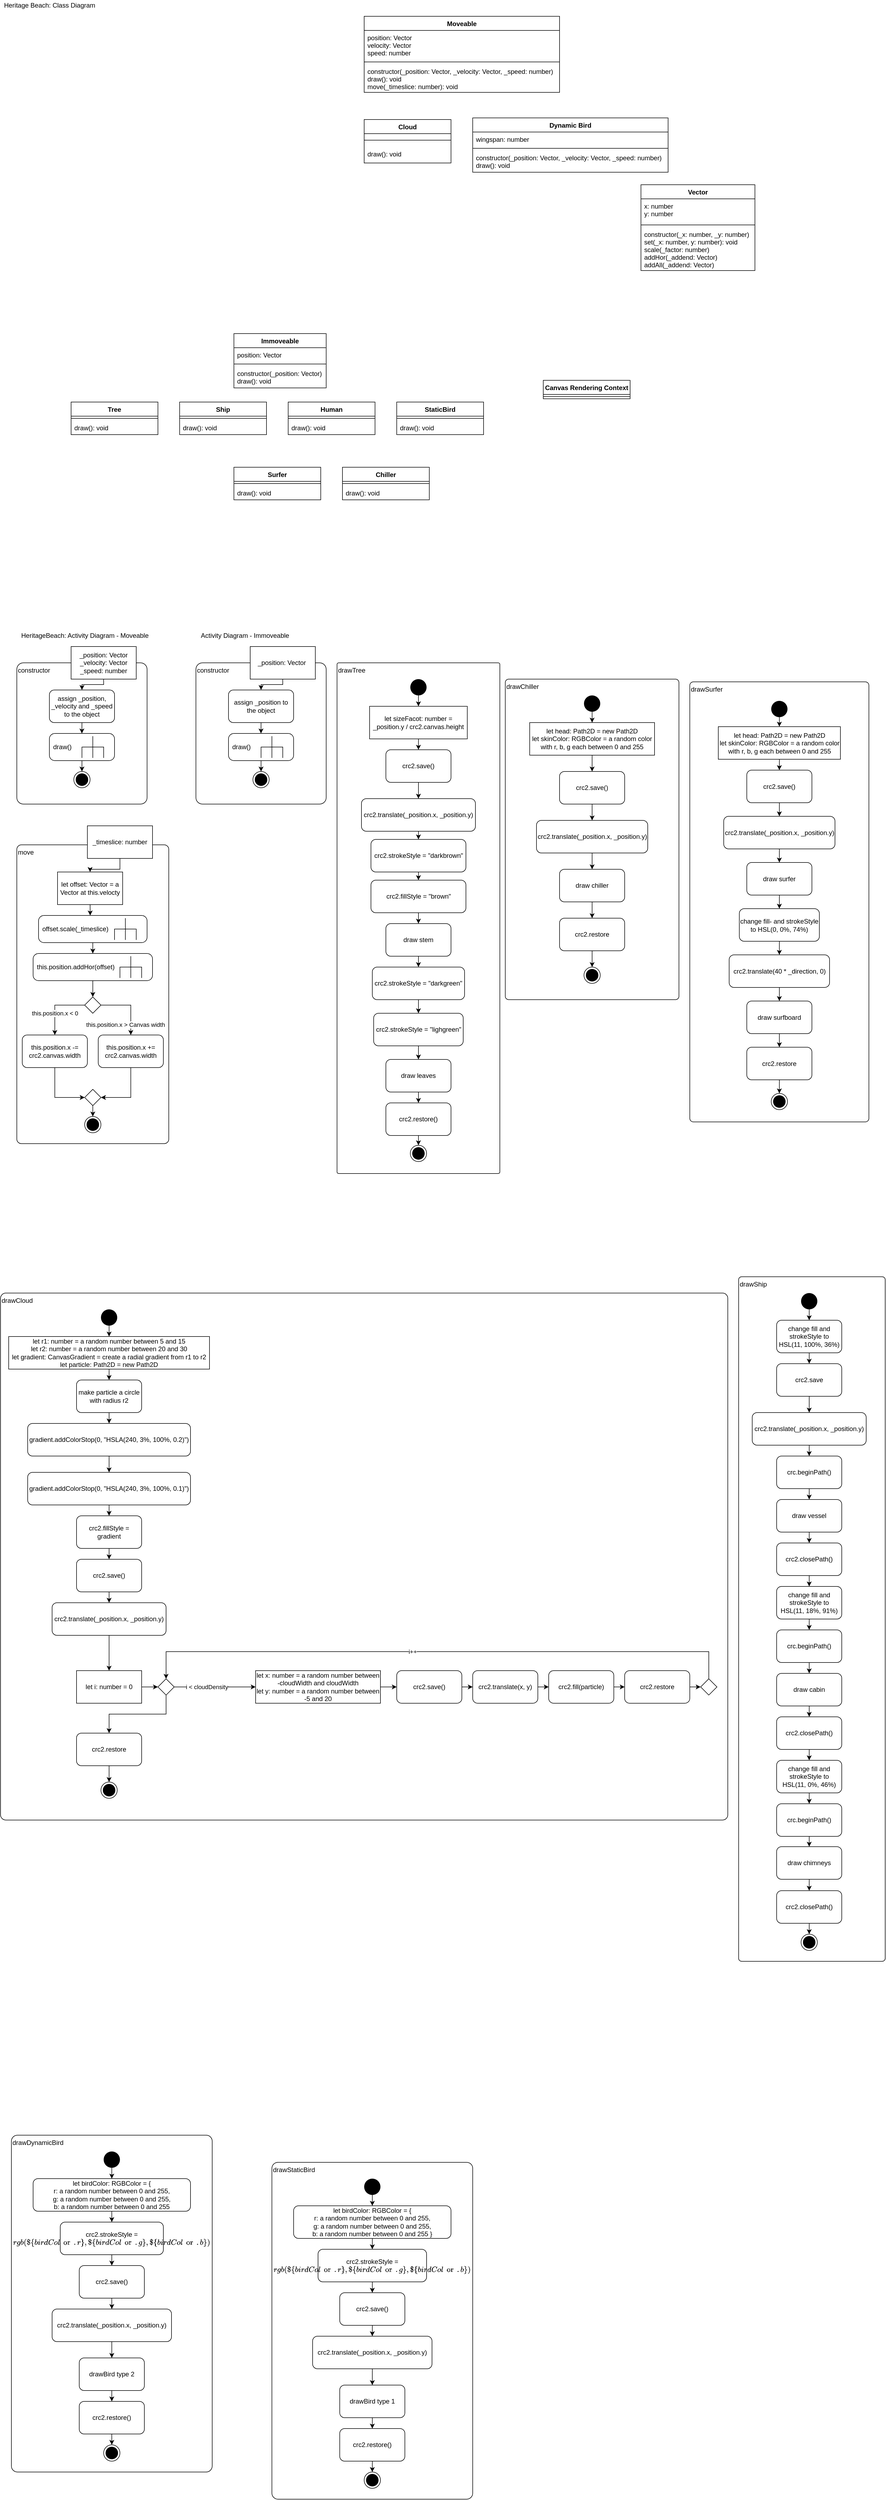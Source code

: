<mxfile version="20.0.1" type="github">
  <diagram id="8aCHfYfsMenAU9huHKBk" name="Page-1">
    <mxGraphModel dx="3069" dy="1698" grid="1" gridSize="10" guides="1" tooltips="1" connect="1" arrows="1" fold="1" page="1" pageScale="1" pageWidth="1654" pageHeight="1169" math="0" shadow="0">
      <root>
        <mxCell id="0" />
        <mxCell id="1" parent="0" />
        <mxCell id="Rd0p_HdcmdbAc5Na88ju-1" value="Moveable" style="swimlane;fontStyle=1;align=center;verticalAlign=top;childLayout=stackLayout;horizontal=1;startSize=26;horizontalStack=0;resizeParent=1;resizeParentMax=0;resizeLast=0;collapsible=1;marginBottom=0;" vertex="1" parent="1">
          <mxGeometry x="680" y="50" width="360" height="140" as="geometry" />
        </mxCell>
        <mxCell id="Rd0p_HdcmdbAc5Na88ju-2" value="position: Vector&#xa;velocity: Vector&#xa;speed: number" style="text;strokeColor=none;fillColor=none;align=left;verticalAlign=top;spacingLeft=4;spacingRight=4;overflow=hidden;rotatable=0;points=[[0,0.5],[1,0.5]];portConstraint=eastwest;" vertex="1" parent="Rd0p_HdcmdbAc5Na88ju-1">
          <mxGeometry y="26" width="360" height="54" as="geometry" />
        </mxCell>
        <mxCell id="Rd0p_HdcmdbAc5Na88ju-3" value="" style="line;strokeWidth=1;fillColor=none;align=left;verticalAlign=middle;spacingTop=-1;spacingLeft=3;spacingRight=3;rotatable=0;labelPosition=right;points=[];portConstraint=eastwest;" vertex="1" parent="Rd0p_HdcmdbAc5Na88ju-1">
          <mxGeometry y="80" width="360" height="8" as="geometry" />
        </mxCell>
        <mxCell id="Rd0p_HdcmdbAc5Na88ju-4" value="constructor(_position: Vector, _velocity: Vector, _speed: number)&#xa;draw(): void&#xa;move(_timeslice: number): void&#xa;" style="text;strokeColor=none;fillColor=none;align=left;verticalAlign=top;spacingLeft=4;spacingRight=4;overflow=hidden;rotatable=0;points=[[0,0.5],[1,0.5]];portConstraint=eastwest;" vertex="1" parent="Rd0p_HdcmdbAc5Na88ju-1">
          <mxGeometry y="88" width="360" height="52" as="geometry" />
        </mxCell>
        <mxCell id="Rd0p_HdcmdbAc5Na88ju-17" value="Canvas Rendering Context" style="swimlane;fontStyle=1;align=center;verticalAlign=top;childLayout=stackLayout;horizontal=1;startSize=26;horizontalStack=0;resizeParent=1;resizeParentMax=0;resizeLast=0;collapsible=1;marginBottom=0;" vertex="1" parent="1">
          <mxGeometry x="1010" y="720" width="160" height="34" as="geometry" />
        </mxCell>
        <mxCell id="Rd0p_HdcmdbAc5Na88ju-19" value="" style="line;strokeWidth=1;fillColor=none;align=left;verticalAlign=middle;spacingTop=-1;spacingLeft=3;spacingRight=3;rotatable=0;labelPosition=right;points=[];portConstraint=eastwest;" vertex="1" parent="Rd0p_HdcmdbAc5Na88ju-17">
          <mxGeometry y="26" width="160" height="8" as="geometry" />
        </mxCell>
        <mxCell id="Rd0p_HdcmdbAc5Na88ju-21" value="Vector" style="swimlane;fontStyle=1;align=center;verticalAlign=top;childLayout=stackLayout;horizontal=1;startSize=26;horizontalStack=0;resizeParent=1;resizeParentMax=0;resizeLast=0;collapsible=1;marginBottom=0;" vertex="1" parent="1">
          <mxGeometry x="1190" y="360" width="210" height="158" as="geometry" />
        </mxCell>
        <mxCell id="Rd0p_HdcmdbAc5Na88ju-22" value="x: number&#xa;y: number" style="text;strokeColor=none;fillColor=none;align=left;verticalAlign=top;spacingLeft=4;spacingRight=4;overflow=hidden;rotatable=0;points=[[0,0.5],[1,0.5]];portConstraint=eastwest;" vertex="1" parent="Rd0p_HdcmdbAc5Na88ju-21">
          <mxGeometry y="26" width="210" height="44" as="geometry" />
        </mxCell>
        <mxCell id="Rd0p_HdcmdbAc5Na88ju-23" value="" style="line;strokeWidth=1;fillColor=none;align=left;verticalAlign=middle;spacingTop=-1;spacingLeft=3;spacingRight=3;rotatable=0;labelPosition=right;points=[];portConstraint=eastwest;" vertex="1" parent="Rd0p_HdcmdbAc5Na88ju-21">
          <mxGeometry y="70" width="210" height="8" as="geometry" />
        </mxCell>
        <mxCell id="Rd0p_HdcmdbAc5Na88ju-24" value="constructor(_x: number, _y: number)&#xa;set(_x: number, y: number): void&#xa;scale(_factor: number)&#xa;addHor(_addend: Vector)&#xa;addAll(_addend: Vector)" style="text;strokeColor=none;fillColor=none;align=left;verticalAlign=top;spacingLeft=4;spacingRight=4;overflow=hidden;rotatable=0;points=[[0,0.5],[1,0.5]];portConstraint=eastwest;" vertex="1" parent="Rd0p_HdcmdbAc5Na88ju-21">
          <mxGeometry y="78" width="210" height="80" as="geometry" />
        </mxCell>
        <mxCell id="Rd0p_HdcmdbAc5Na88ju-25" value="Tree" style="swimlane;fontStyle=1;align=center;verticalAlign=top;childLayout=stackLayout;horizontal=1;startSize=26;horizontalStack=0;resizeParent=1;resizeParentMax=0;resizeLast=0;collapsible=1;marginBottom=0;" vertex="1" parent="1">
          <mxGeometry x="140" y="760" width="160" height="60" as="geometry" />
        </mxCell>
        <mxCell id="Rd0p_HdcmdbAc5Na88ju-27" value="" style="line;strokeWidth=1;fillColor=none;align=left;verticalAlign=middle;spacingTop=-1;spacingLeft=3;spacingRight=3;rotatable=0;labelPosition=right;points=[];portConstraint=eastwest;" vertex="1" parent="Rd0p_HdcmdbAc5Na88ju-25">
          <mxGeometry y="26" width="160" height="8" as="geometry" />
        </mxCell>
        <mxCell id="Rd0p_HdcmdbAc5Na88ju-28" value="draw(): void" style="text;strokeColor=none;fillColor=none;align=left;verticalAlign=top;spacingLeft=4;spacingRight=4;overflow=hidden;rotatable=0;points=[[0,0.5],[1,0.5]];portConstraint=eastwest;" vertex="1" parent="Rd0p_HdcmdbAc5Na88ju-25">
          <mxGeometry y="34" width="160" height="26" as="geometry" />
        </mxCell>
        <mxCell id="Rd0p_HdcmdbAc5Na88ju-29" value="Chiller" style="swimlane;fontStyle=1;align=center;verticalAlign=top;childLayout=stackLayout;horizontal=1;startSize=26;horizontalStack=0;resizeParent=1;resizeParentMax=0;resizeLast=0;collapsible=1;marginBottom=0;" vertex="1" parent="1">
          <mxGeometry x="640" y="880" width="160" height="60" as="geometry" />
        </mxCell>
        <mxCell id="Rd0p_HdcmdbAc5Na88ju-31" value="" style="line;strokeWidth=1;fillColor=none;align=left;verticalAlign=middle;spacingTop=-1;spacingLeft=3;spacingRight=3;rotatable=0;labelPosition=right;points=[];portConstraint=eastwest;" vertex="1" parent="Rd0p_HdcmdbAc5Na88ju-29">
          <mxGeometry y="26" width="160" height="8" as="geometry" />
        </mxCell>
        <mxCell id="Rd0p_HdcmdbAc5Na88ju-32" value="draw(): void" style="text;strokeColor=none;fillColor=none;align=left;verticalAlign=top;spacingLeft=4;spacingRight=4;overflow=hidden;rotatable=0;points=[[0,0.5],[1,0.5]];portConstraint=eastwest;" vertex="1" parent="Rd0p_HdcmdbAc5Na88ju-29">
          <mxGeometry y="34" width="160" height="26" as="geometry" />
        </mxCell>
        <mxCell id="Rd0p_HdcmdbAc5Na88ju-33" value="Surfer" style="swimlane;fontStyle=1;align=center;verticalAlign=top;childLayout=stackLayout;horizontal=1;startSize=26;horizontalStack=0;resizeParent=1;resizeParentMax=0;resizeLast=0;collapsible=1;marginBottom=0;" vertex="1" parent="1">
          <mxGeometry x="440" y="880" width="160" height="60" as="geometry" />
        </mxCell>
        <mxCell id="Rd0p_HdcmdbAc5Na88ju-35" value="" style="line;strokeWidth=1;fillColor=none;align=left;verticalAlign=middle;spacingTop=-1;spacingLeft=3;spacingRight=3;rotatable=0;labelPosition=right;points=[];portConstraint=eastwest;" vertex="1" parent="Rd0p_HdcmdbAc5Na88ju-33">
          <mxGeometry y="26" width="160" height="8" as="geometry" />
        </mxCell>
        <mxCell id="Rd0p_HdcmdbAc5Na88ju-36" value="draw(): void" style="text;strokeColor=none;fillColor=none;align=left;verticalAlign=top;spacingLeft=4;spacingRight=4;overflow=hidden;rotatable=0;points=[[0,0.5],[1,0.5]];portConstraint=eastwest;" vertex="1" parent="Rd0p_HdcmdbAc5Na88ju-33">
          <mxGeometry y="34" width="160" height="26" as="geometry" />
        </mxCell>
        <mxCell id="Rd0p_HdcmdbAc5Na88ju-37" value="Human" style="swimlane;fontStyle=1;align=center;verticalAlign=top;childLayout=stackLayout;horizontal=1;startSize=26;horizontalStack=0;resizeParent=1;resizeParentMax=0;resizeLast=0;collapsible=1;marginBottom=0;" vertex="1" parent="1">
          <mxGeometry x="540" y="760" width="160" height="60" as="geometry" />
        </mxCell>
        <mxCell id="Rd0p_HdcmdbAc5Na88ju-39" value="" style="line;strokeWidth=1;fillColor=none;align=left;verticalAlign=middle;spacingTop=-1;spacingLeft=3;spacingRight=3;rotatable=0;labelPosition=right;points=[];portConstraint=eastwest;" vertex="1" parent="Rd0p_HdcmdbAc5Na88ju-37">
          <mxGeometry y="26" width="160" height="8" as="geometry" />
        </mxCell>
        <mxCell id="Rd0p_HdcmdbAc5Na88ju-40" value="draw(): void" style="text;strokeColor=none;fillColor=none;align=left;verticalAlign=top;spacingLeft=4;spacingRight=4;overflow=hidden;rotatable=0;points=[[0,0.5],[1,0.5]];portConstraint=eastwest;" vertex="1" parent="Rd0p_HdcmdbAc5Na88ju-37">
          <mxGeometry y="34" width="160" height="26" as="geometry" />
        </mxCell>
        <mxCell id="Rd0p_HdcmdbAc5Na88ju-41" value="Immoveable" style="swimlane;fontStyle=1;align=center;verticalAlign=top;childLayout=stackLayout;horizontal=1;startSize=26;horizontalStack=0;resizeParent=1;resizeParentMax=0;resizeLast=0;collapsible=1;marginBottom=0;" vertex="1" parent="1">
          <mxGeometry x="440" y="634" width="170" height="100" as="geometry" />
        </mxCell>
        <mxCell id="Rd0p_HdcmdbAc5Na88ju-42" value="position: Vector" style="text;strokeColor=none;fillColor=none;align=left;verticalAlign=top;spacingLeft=4;spacingRight=4;overflow=hidden;rotatable=0;points=[[0,0.5],[1,0.5]];portConstraint=eastwest;" vertex="1" parent="Rd0p_HdcmdbAc5Na88ju-41">
          <mxGeometry y="26" width="170" height="26" as="geometry" />
        </mxCell>
        <mxCell id="Rd0p_HdcmdbAc5Na88ju-43" value="" style="line;strokeWidth=1;fillColor=none;align=left;verticalAlign=middle;spacingTop=-1;spacingLeft=3;spacingRight=3;rotatable=0;labelPosition=right;points=[];portConstraint=eastwest;" vertex="1" parent="Rd0p_HdcmdbAc5Na88ju-41">
          <mxGeometry y="52" width="170" height="8" as="geometry" />
        </mxCell>
        <mxCell id="Rd0p_HdcmdbAc5Na88ju-44" value="constructor(_position: Vector)&#xa;draw(): void" style="text;strokeColor=none;fillColor=none;align=left;verticalAlign=top;spacingLeft=4;spacingRight=4;overflow=hidden;rotatable=0;points=[[0,0.5],[1,0.5]];portConstraint=eastwest;" vertex="1" parent="Rd0p_HdcmdbAc5Na88ju-41">
          <mxGeometry y="60" width="170" height="40" as="geometry" />
        </mxCell>
        <mxCell id="Rd0p_HdcmdbAc5Na88ju-45" value="Ship" style="swimlane;fontStyle=1;align=center;verticalAlign=top;childLayout=stackLayout;horizontal=1;startSize=26;horizontalStack=0;resizeParent=1;resizeParentMax=0;resizeLast=0;collapsible=1;marginBottom=0;" vertex="1" parent="1">
          <mxGeometry x="340" y="760" width="160" height="60" as="geometry" />
        </mxCell>
        <mxCell id="Rd0p_HdcmdbAc5Na88ju-47" value="" style="line;strokeWidth=1;fillColor=none;align=left;verticalAlign=middle;spacingTop=-1;spacingLeft=3;spacingRight=3;rotatable=0;labelPosition=right;points=[];portConstraint=eastwest;" vertex="1" parent="Rd0p_HdcmdbAc5Na88ju-45">
          <mxGeometry y="26" width="160" height="8" as="geometry" />
        </mxCell>
        <mxCell id="Rd0p_HdcmdbAc5Na88ju-48" value="draw(): void" style="text;strokeColor=none;fillColor=none;align=left;verticalAlign=top;spacingLeft=4;spacingRight=4;overflow=hidden;rotatable=0;points=[[0,0.5],[1,0.5]];portConstraint=eastwest;" vertex="1" parent="Rd0p_HdcmdbAc5Na88ju-45">
          <mxGeometry y="34" width="160" height="26" as="geometry" />
        </mxCell>
        <mxCell id="Rd0p_HdcmdbAc5Na88ju-49" value="StaticBird" style="swimlane;fontStyle=1;align=center;verticalAlign=top;childLayout=stackLayout;horizontal=1;startSize=26;horizontalStack=0;resizeParent=1;resizeParentMax=0;resizeLast=0;collapsible=1;marginBottom=0;" vertex="1" parent="1">
          <mxGeometry x="740" y="760" width="160" height="60" as="geometry" />
        </mxCell>
        <mxCell id="Rd0p_HdcmdbAc5Na88ju-51" value="" style="line;strokeWidth=1;fillColor=none;align=left;verticalAlign=middle;spacingTop=-1;spacingLeft=3;spacingRight=3;rotatable=0;labelPosition=right;points=[];portConstraint=eastwest;" vertex="1" parent="Rd0p_HdcmdbAc5Na88ju-49">
          <mxGeometry y="26" width="160" height="8" as="geometry" />
        </mxCell>
        <mxCell id="Rd0p_HdcmdbAc5Na88ju-52" value="draw(): void" style="text;strokeColor=none;fillColor=none;align=left;verticalAlign=top;spacingLeft=4;spacingRight=4;overflow=hidden;rotatable=0;points=[[0,0.5],[1,0.5]];portConstraint=eastwest;" vertex="1" parent="Rd0p_HdcmdbAc5Na88ju-49">
          <mxGeometry y="34" width="160" height="26" as="geometry" />
        </mxCell>
        <mxCell id="Rd0p_HdcmdbAc5Na88ju-57" value="Cloud" style="swimlane;fontStyle=1;align=center;verticalAlign=top;childLayout=stackLayout;horizontal=1;startSize=26;horizontalStack=0;resizeParent=1;resizeParentMax=0;resizeLast=0;collapsible=1;marginBottom=0;" vertex="1" parent="1">
          <mxGeometry x="680" y="240" width="160" height="80" as="geometry" />
        </mxCell>
        <mxCell id="Rd0p_HdcmdbAc5Na88ju-59" value="" style="line;strokeWidth=1;fillColor=none;align=left;verticalAlign=middle;spacingTop=-1;spacingLeft=3;spacingRight=3;rotatable=0;labelPosition=right;points=[];portConstraint=eastwest;" vertex="1" parent="Rd0p_HdcmdbAc5Na88ju-57">
          <mxGeometry y="26" width="160" height="24" as="geometry" />
        </mxCell>
        <mxCell id="Rd0p_HdcmdbAc5Na88ju-60" value="draw(): void" style="text;strokeColor=none;fillColor=none;align=left;verticalAlign=top;spacingLeft=4;spacingRight=4;overflow=hidden;rotatable=0;points=[[0,0.5],[1,0.5]];portConstraint=eastwest;" vertex="1" parent="Rd0p_HdcmdbAc5Na88ju-57">
          <mxGeometry y="50" width="160" height="30" as="geometry" />
        </mxCell>
        <mxCell id="Rd0p_HdcmdbAc5Na88ju-61" value="Heritage Beach: Class Diagram" style="text;html=1;align=center;verticalAlign=middle;resizable=0;points=[];autosize=1;strokeColor=none;fillColor=none;" vertex="1" parent="1">
          <mxGeometry x="10" y="20" width="180" height="20" as="geometry" />
        </mxCell>
        <mxCell id="Rd0p_HdcmdbAc5Na88ju-63" value="Dynamic Bird" style="swimlane;fontStyle=1;align=center;verticalAlign=top;childLayout=stackLayout;horizontal=1;startSize=26;horizontalStack=0;resizeParent=1;resizeParentMax=0;resizeLast=0;collapsible=1;marginBottom=0;" vertex="1" parent="1">
          <mxGeometry x="880" y="237" width="360" height="100" as="geometry" />
        </mxCell>
        <mxCell id="Rd0p_HdcmdbAc5Na88ju-64" value="wingspan: number" style="text;strokeColor=none;fillColor=none;align=left;verticalAlign=top;spacingLeft=4;spacingRight=4;overflow=hidden;rotatable=0;points=[[0,0.5],[1,0.5]];portConstraint=eastwest;" vertex="1" parent="Rd0p_HdcmdbAc5Na88ju-63">
          <mxGeometry y="26" width="360" height="26" as="geometry" />
        </mxCell>
        <mxCell id="Rd0p_HdcmdbAc5Na88ju-65" value="" style="line;strokeWidth=1;fillColor=none;align=left;verticalAlign=middle;spacingTop=-1;spacingLeft=3;spacingRight=3;rotatable=0;labelPosition=right;points=[];portConstraint=eastwest;" vertex="1" parent="Rd0p_HdcmdbAc5Na88ju-63">
          <mxGeometry y="52" width="360" height="8" as="geometry" />
        </mxCell>
        <mxCell id="Rd0p_HdcmdbAc5Na88ju-66" value="constructor(_position: Vector, _velocity: Vector, _speed: number)&#xa;draw(): void" style="text;strokeColor=none;fillColor=none;align=left;verticalAlign=top;spacingLeft=4;spacingRight=4;overflow=hidden;rotatable=0;points=[[0,0.5],[1,0.5]];portConstraint=eastwest;" vertex="1" parent="Rd0p_HdcmdbAc5Na88ju-63">
          <mxGeometry y="60" width="360" height="40" as="geometry" />
        </mxCell>
        <mxCell id="Rd0p_HdcmdbAc5Na88ju-77" value="" style="group" vertex="1" connectable="0" parent="1">
          <mxGeometry x="40" y="1210" width="240" height="290" as="geometry" />
        </mxCell>
        <mxCell id="Rd0p_HdcmdbAc5Na88ju-67" value="constructor" style="rounded=1;whiteSpace=wrap;html=1;align=left;verticalAlign=top;arcSize=5;" vertex="1" parent="Rd0p_HdcmdbAc5Na88ju-77">
          <mxGeometry y="30" width="240" height="260" as="geometry" />
        </mxCell>
        <mxCell id="Rd0p_HdcmdbAc5Na88ju-68" value="_position: Vector _velocity: Vector&lt;br&gt;_speed: number" style="rounded=0;whiteSpace=wrap;html=1;" vertex="1" parent="Rd0p_HdcmdbAc5Na88ju-77">
          <mxGeometry x="100" width="120" height="60" as="geometry" />
        </mxCell>
        <mxCell id="Rd0p_HdcmdbAc5Na88ju-69" value="assign _position, _velocity and _speed to the object" style="rounded=1;whiteSpace=wrap;html=1;" vertex="1" parent="Rd0p_HdcmdbAc5Na88ju-77">
          <mxGeometry x="60" y="80" width="120" height="60" as="geometry" />
        </mxCell>
        <mxCell id="Rd0p_HdcmdbAc5Na88ju-73" style="edgeStyle=orthogonalEdgeStyle;rounded=0;orthogonalLoop=1;jettySize=auto;html=1;exitX=0.5;exitY=1;exitDx=0;exitDy=0;entryX=0.5;entryY=0;entryDx=0;entryDy=0;" edge="1" parent="Rd0p_HdcmdbAc5Na88ju-77" source="Rd0p_HdcmdbAc5Na88ju-68" target="Rd0p_HdcmdbAc5Na88ju-69">
          <mxGeometry relative="1" as="geometry">
            <Array as="points">
              <mxPoint x="160" y="70" />
              <mxPoint x="120" y="70" />
            </Array>
          </mxGeometry>
        </mxCell>
        <mxCell id="Rd0p_HdcmdbAc5Na88ju-71" value="draw()" style="shape=mxgraph.uml25.behaviorAction;html=1;rounded=1;absoluteArcSize=1;arcSize=10;align=left;spacingLeft=5;" vertex="1" parent="Rd0p_HdcmdbAc5Na88ju-77">
          <mxGeometry x="60" y="160" width="120" height="50" as="geometry" />
        </mxCell>
        <mxCell id="Rd0p_HdcmdbAc5Na88ju-75" style="edgeStyle=orthogonalEdgeStyle;rounded=0;orthogonalLoop=1;jettySize=auto;html=1;exitX=0.5;exitY=1;exitDx=0;exitDy=0;entryX=0.499;entryY=0;entryDx=0;entryDy=0;entryPerimeter=0;" edge="1" parent="Rd0p_HdcmdbAc5Na88ju-77" source="Rd0p_HdcmdbAc5Na88ju-69" target="Rd0p_HdcmdbAc5Na88ju-71">
          <mxGeometry relative="1" as="geometry" />
        </mxCell>
        <mxCell id="Rd0p_HdcmdbAc5Na88ju-72" value="" style="ellipse;html=1;shape=endState;fillColor=#000000;strokeColor=#000000;" vertex="1" parent="Rd0p_HdcmdbAc5Na88ju-77">
          <mxGeometry x="105" y="230" width="30" height="30" as="geometry" />
        </mxCell>
        <mxCell id="Rd0p_HdcmdbAc5Na88ju-76" style="edgeStyle=orthogonalEdgeStyle;rounded=0;orthogonalLoop=1;jettySize=auto;html=1;entryX=0.5;entryY=0;entryDx=0;entryDy=0;" edge="1" parent="Rd0p_HdcmdbAc5Na88ju-77" source="Rd0p_HdcmdbAc5Na88ju-71" target="Rd0p_HdcmdbAc5Na88ju-72">
          <mxGeometry relative="1" as="geometry" />
        </mxCell>
        <mxCell id="Rd0p_HdcmdbAc5Na88ju-101" value="" style="group" vertex="1" connectable="0" parent="1">
          <mxGeometry x="40" y="1540" width="280" height="585" as="geometry" />
        </mxCell>
        <mxCell id="Rd0p_HdcmdbAc5Na88ju-78" value="move" style="rounded=1;whiteSpace=wrap;html=1;align=left;verticalAlign=top;arcSize=3;" vertex="1" parent="Rd0p_HdcmdbAc5Na88ju-101">
          <mxGeometry y="35" width="280" height="550" as="geometry" />
        </mxCell>
        <mxCell id="Rd0p_HdcmdbAc5Na88ju-79" value="_timeslice: number" style="rounded=0;whiteSpace=wrap;html=1;" vertex="1" parent="Rd0p_HdcmdbAc5Na88ju-101">
          <mxGeometry x="130" width="120" height="60" as="geometry" />
        </mxCell>
        <mxCell id="Rd0p_HdcmdbAc5Na88ju-80" value="let offset: Vector = a Vector at this.velocty" style="rounded=0;whiteSpace=wrap;html=1;" vertex="1" parent="Rd0p_HdcmdbAc5Na88ju-101">
          <mxGeometry x="75" y="85" width="120" height="60" as="geometry" />
        </mxCell>
        <mxCell id="Rd0p_HdcmdbAc5Na88ju-95" style="edgeStyle=orthogonalEdgeStyle;rounded=0;orthogonalLoop=1;jettySize=auto;html=1;exitX=0.5;exitY=1;exitDx=0;exitDy=0;entryX=0.5;entryY=0;entryDx=0;entryDy=0;" edge="1" parent="Rd0p_HdcmdbAc5Na88ju-101" source="Rd0p_HdcmdbAc5Na88ju-79" target="Rd0p_HdcmdbAc5Na88ju-80">
          <mxGeometry relative="1" as="geometry" />
        </mxCell>
        <mxCell id="Rd0p_HdcmdbAc5Na88ju-82" value="offset.scale(_timeslice)" style="shape=mxgraph.uml25.behaviorAction;html=1;rounded=1;absoluteArcSize=1;arcSize=10;align=left;spacingLeft=5;" vertex="1" parent="Rd0p_HdcmdbAc5Na88ju-101">
          <mxGeometry x="40" y="165" width="200" height="50" as="geometry" />
        </mxCell>
        <mxCell id="Rd0p_HdcmdbAc5Na88ju-96" style="edgeStyle=orthogonalEdgeStyle;rounded=0;orthogonalLoop=1;jettySize=auto;html=1;exitX=0.5;exitY=1;exitDx=0;exitDy=0;entryX=0.476;entryY=0;entryDx=0;entryDy=0;entryPerimeter=0;" edge="1" parent="Rd0p_HdcmdbAc5Na88ju-101" source="Rd0p_HdcmdbAc5Na88ju-80" target="Rd0p_HdcmdbAc5Na88ju-82">
          <mxGeometry relative="1" as="geometry" />
        </mxCell>
        <mxCell id="Rd0p_HdcmdbAc5Na88ju-84" value="this.position.addHor(offset)" style="shape=mxgraph.uml25.behaviorAction;html=1;rounded=1;absoluteArcSize=1;arcSize=10;align=left;spacingLeft=5;" vertex="1" parent="Rd0p_HdcmdbAc5Na88ju-101">
          <mxGeometry x="30" y="235" width="220" height="50" as="geometry" />
        </mxCell>
        <mxCell id="Rd0p_HdcmdbAc5Na88ju-97" style="edgeStyle=orthogonalEdgeStyle;rounded=0;orthogonalLoop=1;jettySize=auto;html=1;entryX=0.5;entryY=0;entryDx=0;entryDy=0;entryPerimeter=0;" edge="1" parent="Rd0p_HdcmdbAc5Na88ju-101" source="Rd0p_HdcmdbAc5Na88ju-82" target="Rd0p_HdcmdbAc5Na88ju-84">
          <mxGeometry relative="1" as="geometry" />
        </mxCell>
        <mxCell id="Rd0p_HdcmdbAc5Na88ju-85" value="" style="rhombus;whiteSpace=wrap;html=1;" vertex="1" parent="Rd0p_HdcmdbAc5Na88ju-101">
          <mxGeometry x="125" y="315" width="30" height="30" as="geometry" />
        </mxCell>
        <mxCell id="Rd0p_HdcmdbAc5Na88ju-98" style="edgeStyle=orthogonalEdgeStyle;rounded=0;orthogonalLoop=1;jettySize=auto;html=1;entryX=0.5;entryY=0;entryDx=0;entryDy=0;" edge="1" parent="Rd0p_HdcmdbAc5Na88ju-101" source="Rd0p_HdcmdbAc5Na88ju-84" target="Rd0p_HdcmdbAc5Na88ju-85">
          <mxGeometry relative="1" as="geometry" />
        </mxCell>
        <mxCell id="Rd0p_HdcmdbAc5Na88ju-86" value="this.position.x += crc2.canvas.width" style="rounded=1;whiteSpace=wrap;html=1;" vertex="1" parent="Rd0p_HdcmdbAc5Na88ju-101">
          <mxGeometry x="150" y="385" width="120" height="60" as="geometry" />
        </mxCell>
        <mxCell id="Rd0p_HdcmdbAc5Na88ju-91" style="edgeStyle=orthogonalEdgeStyle;rounded=0;orthogonalLoop=1;jettySize=auto;html=1;exitX=1;exitY=0.5;exitDx=0;exitDy=0;entryX=0.5;entryY=0;entryDx=0;entryDy=0;" edge="1" parent="Rd0p_HdcmdbAc5Na88ju-101" source="Rd0p_HdcmdbAc5Na88ju-85" target="Rd0p_HdcmdbAc5Na88ju-86">
          <mxGeometry relative="1" as="geometry" />
        </mxCell>
        <mxCell id="Rd0p_HdcmdbAc5Na88ju-100" value="this.position.x &amp;gt; Canvas width" style="edgeLabel;html=1;align=center;verticalAlign=middle;resizable=0;points=[];" vertex="1" connectable="0" parent="Rd0p_HdcmdbAc5Na88ju-91">
          <mxGeometry x="0.298" y="-1" relative="1" as="geometry">
            <mxPoint x="-9" y="19" as="offset" />
          </mxGeometry>
        </mxCell>
        <mxCell id="Rd0p_HdcmdbAc5Na88ju-87" value="this.position.x -= crc2.canvas.width" style="rounded=1;whiteSpace=wrap;html=1;" vertex="1" parent="Rd0p_HdcmdbAc5Na88ju-101">
          <mxGeometry x="10" y="385" width="120" height="60" as="geometry" />
        </mxCell>
        <mxCell id="Rd0p_HdcmdbAc5Na88ju-90" style="edgeStyle=orthogonalEdgeStyle;rounded=0;orthogonalLoop=1;jettySize=auto;html=1;exitX=0;exitY=0.5;exitDx=0;exitDy=0;entryX=0.5;entryY=0;entryDx=0;entryDy=0;" edge="1" parent="Rd0p_HdcmdbAc5Na88ju-101" source="Rd0p_HdcmdbAc5Na88ju-85" target="Rd0p_HdcmdbAc5Na88ju-87">
          <mxGeometry relative="1" as="geometry" />
        </mxCell>
        <mxCell id="Rd0p_HdcmdbAc5Na88ju-99" value="this.position.x &amp;lt; 0" style="edgeLabel;html=1;align=center;verticalAlign=middle;resizable=0;points=[];" vertex="1" connectable="0" parent="Rd0p_HdcmdbAc5Na88ju-90">
          <mxGeometry x="0.309" y="1" relative="1" as="geometry">
            <mxPoint x="-1" y="-2" as="offset" />
          </mxGeometry>
        </mxCell>
        <mxCell id="Rd0p_HdcmdbAc5Na88ju-88" value="" style="rhombus;whiteSpace=wrap;html=1;" vertex="1" parent="Rd0p_HdcmdbAc5Na88ju-101">
          <mxGeometry x="125" y="485" width="30" height="30" as="geometry" />
        </mxCell>
        <mxCell id="Rd0p_HdcmdbAc5Na88ju-93" style="edgeStyle=orthogonalEdgeStyle;rounded=0;orthogonalLoop=1;jettySize=auto;html=1;exitX=0.5;exitY=1;exitDx=0;exitDy=0;entryX=1;entryY=0.5;entryDx=0;entryDy=0;" edge="1" parent="Rd0p_HdcmdbAc5Na88ju-101" source="Rd0p_HdcmdbAc5Na88ju-86" target="Rd0p_HdcmdbAc5Na88ju-88">
          <mxGeometry relative="1" as="geometry" />
        </mxCell>
        <mxCell id="Rd0p_HdcmdbAc5Na88ju-92" style="edgeStyle=orthogonalEdgeStyle;rounded=0;orthogonalLoop=1;jettySize=auto;html=1;exitX=0.5;exitY=1;exitDx=0;exitDy=0;entryX=0;entryY=0.5;entryDx=0;entryDy=0;" edge="1" parent="Rd0p_HdcmdbAc5Na88ju-101" source="Rd0p_HdcmdbAc5Na88ju-87" target="Rd0p_HdcmdbAc5Na88ju-88">
          <mxGeometry relative="1" as="geometry" />
        </mxCell>
        <mxCell id="Rd0p_HdcmdbAc5Na88ju-89" value="" style="ellipse;html=1;shape=endState;fillColor=#000000;strokeColor=#000000;" vertex="1" parent="Rd0p_HdcmdbAc5Na88ju-101">
          <mxGeometry x="125" y="535" width="30" height="30" as="geometry" />
        </mxCell>
        <mxCell id="Rd0p_HdcmdbAc5Na88ju-94" style="edgeStyle=orthogonalEdgeStyle;rounded=0;orthogonalLoop=1;jettySize=auto;html=1;exitX=0.5;exitY=1;exitDx=0;exitDy=0;entryX=0.5;entryY=0;entryDx=0;entryDy=0;" edge="1" parent="Rd0p_HdcmdbAc5Na88ju-101" source="Rd0p_HdcmdbAc5Na88ju-88" target="Rd0p_HdcmdbAc5Na88ju-89">
          <mxGeometry relative="1" as="geometry" />
        </mxCell>
        <mxCell id="Rd0p_HdcmdbAc5Na88ju-102" value="HeritageBeach: Activity Diagram - Moveable" style="text;html=1;align=center;verticalAlign=middle;resizable=0;points=[];autosize=1;strokeColor=none;fillColor=none;" vertex="1" parent="1">
          <mxGeometry x="40" y="1180" width="250" height="20" as="geometry" />
        </mxCell>
        <mxCell id="Rd0p_HdcmdbAc5Na88ju-103" value="" style="group" vertex="1" connectable="0" parent="1">
          <mxGeometry x="370" y="1210" width="240" height="290" as="geometry" />
        </mxCell>
        <mxCell id="Rd0p_HdcmdbAc5Na88ju-104" value="constructor" style="rounded=1;whiteSpace=wrap;html=1;align=left;verticalAlign=top;arcSize=5;" vertex="1" parent="Rd0p_HdcmdbAc5Na88ju-103">
          <mxGeometry y="30" width="240" height="260" as="geometry" />
        </mxCell>
        <mxCell id="Rd0p_HdcmdbAc5Na88ju-105" value="_position: Vector&amp;nbsp;" style="rounded=0;whiteSpace=wrap;html=1;" vertex="1" parent="Rd0p_HdcmdbAc5Na88ju-103">
          <mxGeometry x="100" width="120" height="60" as="geometry" />
        </mxCell>
        <mxCell id="Rd0p_HdcmdbAc5Na88ju-106" value="assign _position to the object" style="rounded=1;whiteSpace=wrap;html=1;" vertex="1" parent="Rd0p_HdcmdbAc5Na88ju-103">
          <mxGeometry x="60" y="80" width="120" height="60" as="geometry" />
        </mxCell>
        <mxCell id="Rd0p_HdcmdbAc5Na88ju-107" style="edgeStyle=orthogonalEdgeStyle;rounded=0;orthogonalLoop=1;jettySize=auto;html=1;exitX=0.5;exitY=1;exitDx=0;exitDy=0;entryX=0.5;entryY=0;entryDx=0;entryDy=0;" edge="1" parent="Rd0p_HdcmdbAc5Na88ju-103" source="Rd0p_HdcmdbAc5Na88ju-105" target="Rd0p_HdcmdbAc5Na88ju-106">
          <mxGeometry relative="1" as="geometry">
            <Array as="points">
              <mxPoint x="160" y="70" />
              <mxPoint x="120" y="70" />
            </Array>
          </mxGeometry>
        </mxCell>
        <mxCell id="Rd0p_HdcmdbAc5Na88ju-108" value="draw()" style="shape=mxgraph.uml25.behaviorAction;html=1;rounded=1;absoluteArcSize=1;arcSize=10;align=left;spacingLeft=5;" vertex="1" parent="Rd0p_HdcmdbAc5Na88ju-103">
          <mxGeometry x="60" y="160" width="120" height="50" as="geometry" />
        </mxCell>
        <mxCell id="Rd0p_HdcmdbAc5Na88ju-109" style="edgeStyle=orthogonalEdgeStyle;rounded=0;orthogonalLoop=1;jettySize=auto;html=1;exitX=0.5;exitY=1;exitDx=0;exitDy=0;entryX=0.499;entryY=0;entryDx=0;entryDy=0;entryPerimeter=0;" edge="1" parent="Rd0p_HdcmdbAc5Na88ju-103" source="Rd0p_HdcmdbAc5Na88ju-106" target="Rd0p_HdcmdbAc5Na88ju-108">
          <mxGeometry relative="1" as="geometry" />
        </mxCell>
        <mxCell id="Rd0p_HdcmdbAc5Na88ju-110" value="" style="ellipse;html=1;shape=endState;fillColor=#000000;strokeColor=#000000;" vertex="1" parent="Rd0p_HdcmdbAc5Na88ju-103">
          <mxGeometry x="105" y="230" width="30" height="30" as="geometry" />
        </mxCell>
        <mxCell id="Rd0p_HdcmdbAc5Na88ju-111" style="edgeStyle=orthogonalEdgeStyle;rounded=0;orthogonalLoop=1;jettySize=auto;html=1;entryX=0.5;entryY=0;entryDx=0;entryDy=0;" edge="1" parent="Rd0p_HdcmdbAc5Na88ju-103" source="Rd0p_HdcmdbAc5Na88ju-108" target="Rd0p_HdcmdbAc5Na88ju-110">
          <mxGeometry relative="1" as="geometry" />
        </mxCell>
        <mxCell id="Rd0p_HdcmdbAc5Na88ju-112" value="Activity Diagram - Immoveable" style="text;html=1;align=center;verticalAlign=middle;resizable=0;points=[];autosize=1;strokeColor=none;fillColor=none;" vertex="1" parent="1">
          <mxGeometry x="370" y="1180" width="180" height="20" as="geometry" />
        </mxCell>
        <mxCell id="Rd0p_HdcmdbAc5Na88ju-296" value="" style="group" vertex="1" connectable="0" parent="1">
          <mxGeometry x="630" y="1240" width="300" height="940" as="geometry" />
        </mxCell>
        <mxCell id="Rd0p_HdcmdbAc5Na88ju-154" value="drawTree" style="rounded=1;whiteSpace=wrap;html=1;verticalAlign=top;align=left;arcSize=1;" vertex="1" parent="Rd0p_HdcmdbAc5Na88ju-296">
          <mxGeometry width="300" height="940" as="geometry" />
        </mxCell>
        <mxCell id="Rd0p_HdcmdbAc5Na88ju-156" value="let sizeFacot: number = _position.y / crc2.canvas.height" style="rounded=0;whiteSpace=wrap;html=1;" vertex="1" parent="Rd0p_HdcmdbAc5Na88ju-296">
          <mxGeometry x="60" y="80" width="180" height="60" as="geometry" />
        </mxCell>
        <mxCell id="Rd0p_HdcmdbAc5Na88ju-158" value="crc2.strokeStyle = &quot;darkbrown&quot;" style="rounded=1;whiteSpace=wrap;html=1;" vertex="1" parent="Rd0p_HdcmdbAc5Na88ju-296">
          <mxGeometry x="62.5" y="325" width="175" height="60" as="geometry" />
        </mxCell>
        <mxCell id="Rd0p_HdcmdbAc5Na88ju-159" value="crc2.fillStyle = &quot;brown&quot;" style="rounded=1;whiteSpace=wrap;html=1;" vertex="1" parent="Rd0p_HdcmdbAc5Na88ju-296">
          <mxGeometry x="62.5" y="400" width="175" height="60" as="geometry" />
        </mxCell>
        <mxCell id="Rd0p_HdcmdbAc5Na88ju-160" style="edgeStyle=orthogonalEdgeStyle;rounded=0;orthogonalLoop=1;jettySize=auto;html=1;exitX=0.5;exitY=1;exitDx=0;exitDy=0;entryX=0.5;entryY=0;entryDx=0;entryDy=0;" edge="1" parent="Rd0p_HdcmdbAc5Na88ju-296" source="Rd0p_HdcmdbAc5Na88ju-158" target="Rd0p_HdcmdbAc5Na88ju-159">
          <mxGeometry relative="1" as="geometry" />
        </mxCell>
        <mxCell id="Rd0p_HdcmdbAc5Na88ju-161" value="draw stem" style="rounded=1;whiteSpace=wrap;html=1;" vertex="1" parent="Rd0p_HdcmdbAc5Na88ju-296">
          <mxGeometry x="90" y="480" width="120" height="60" as="geometry" />
        </mxCell>
        <mxCell id="Rd0p_HdcmdbAc5Na88ju-162" style="edgeStyle=orthogonalEdgeStyle;rounded=0;orthogonalLoop=1;jettySize=auto;html=1;exitX=0.5;exitY=1;exitDx=0;exitDy=0;entryX=0.5;entryY=0;entryDx=0;entryDy=0;" edge="1" parent="Rd0p_HdcmdbAc5Na88ju-296" source="Rd0p_HdcmdbAc5Na88ju-159" target="Rd0p_HdcmdbAc5Na88ju-161">
          <mxGeometry relative="1" as="geometry" />
        </mxCell>
        <mxCell id="Rd0p_HdcmdbAc5Na88ju-163" value="crc2.strokeStyle = &quot;darkgreen&quot;" style="rounded=1;whiteSpace=wrap;html=1;" vertex="1" parent="Rd0p_HdcmdbAc5Na88ju-296">
          <mxGeometry x="65" y="560" width="170" height="60" as="geometry" />
        </mxCell>
        <mxCell id="Rd0p_HdcmdbAc5Na88ju-164" style="edgeStyle=orthogonalEdgeStyle;rounded=0;orthogonalLoop=1;jettySize=auto;html=1;exitX=0.5;exitY=1;exitDx=0;exitDy=0;entryX=0.5;entryY=0;entryDx=0;entryDy=0;" edge="1" parent="Rd0p_HdcmdbAc5Na88ju-296" source="Rd0p_HdcmdbAc5Na88ju-161" target="Rd0p_HdcmdbAc5Na88ju-163">
          <mxGeometry relative="1" as="geometry" />
        </mxCell>
        <mxCell id="Rd0p_HdcmdbAc5Na88ju-165" value="crc2.strokeStyle = &quot;lighgreen&quot;" style="rounded=1;whiteSpace=wrap;html=1;" vertex="1" parent="Rd0p_HdcmdbAc5Na88ju-296">
          <mxGeometry x="67.5" y="645" width="165" height="60" as="geometry" />
        </mxCell>
        <mxCell id="Rd0p_HdcmdbAc5Na88ju-166" style="edgeStyle=orthogonalEdgeStyle;rounded=0;orthogonalLoop=1;jettySize=auto;html=1;exitX=0.5;exitY=1;exitDx=0;exitDy=0;entryX=0.5;entryY=0;entryDx=0;entryDy=0;" edge="1" parent="Rd0p_HdcmdbAc5Na88ju-296" source="Rd0p_HdcmdbAc5Na88ju-163" target="Rd0p_HdcmdbAc5Na88ju-165">
          <mxGeometry relative="1" as="geometry" />
        </mxCell>
        <mxCell id="Rd0p_HdcmdbAc5Na88ju-167" value="draw leaves" style="rounded=1;whiteSpace=wrap;html=1;" vertex="1" parent="Rd0p_HdcmdbAc5Na88ju-296">
          <mxGeometry x="90" y="730" width="120" height="60" as="geometry" />
        </mxCell>
        <mxCell id="Rd0p_HdcmdbAc5Na88ju-168" style="edgeStyle=orthogonalEdgeStyle;rounded=0;orthogonalLoop=1;jettySize=auto;html=1;exitX=0.5;exitY=1;exitDx=0;exitDy=0;entryX=0.5;entryY=0;entryDx=0;entryDy=0;" edge="1" parent="Rd0p_HdcmdbAc5Na88ju-296" source="Rd0p_HdcmdbAc5Na88ju-165" target="Rd0p_HdcmdbAc5Na88ju-167">
          <mxGeometry relative="1" as="geometry" />
        </mxCell>
        <mxCell id="Rd0p_HdcmdbAc5Na88ju-169" value="" style="ellipse;html=1;shape=endState;fillColor=#000000;strokeColor=#000000;" vertex="1" parent="Rd0p_HdcmdbAc5Na88ju-296">
          <mxGeometry x="135" y="888" width="30" height="30" as="geometry" />
        </mxCell>
        <mxCell id="Rd0p_HdcmdbAc5Na88ju-170" style="edgeStyle=orthogonalEdgeStyle;rounded=0;orthogonalLoop=1;jettySize=auto;html=1;exitX=0.5;exitY=1;exitDx=0;exitDy=0;entryX=0.5;entryY=0;entryDx=0;entryDy=0;" edge="1" parent="Rd0p_HdcmdbAc5Na88ju-296" source="Rd0p_HdcmdbAc5Na88ju-171" target="Rd0p_HdcmdbAc5Na88ju-158">
          <mxGeometry relative="1" as="geometry" />
        </mxCell>
        <mxCell id="Rd0p_HdcmdbAc5Na88ju-171" value="crc2.translate(_position.x, _position.y)" style="rounded=1;whiteSpace=wrap;html=1;" vertex="1" parent="Rd0p_HdcmdbAc5Na88ju-296">
          <mxGeometry x="45" y="250" width="210" height="60" as="geometry" />
        </mxCell>
        <mxCell id="Rd0p_HdcmdbAc5Na88ju-172" style="edgeStyle=orthogonalEdgeStyle;rounded=0;orthogonalLoop=1;jettySize=auto;html=1;exitX=0.5;exitY=1;exitDx=0;exitDy=0;entryX=0.5;entryY=0;entryDx=0;entryDy=0;" edge="1" parent="Rd0p_HdcmdbAc5Na88ju-296" source="Rd0p_HdcmdbAc5Na88ju-173" target="Rd0p_HdcmdbAc5Na88ju-171">
          <mxGeometry relative="1" as="geometry" />
        </mxCell>
        <mxCell id="Rd0p_HdcmdbAc5Na88ju-173" value="crc2.save()" style="rounded=1;whiteSpace=wrap;html=1;" vertex="1" parent="Rd0p_HdcmdbAc5Na88ju-296">
          <mxGeometry x="90" y="160" width="120" height="60" as="geometry" />
        </mxCell>
        <mxCell id="Rd0p_HdcmdbAc5Na88ju-174" style="edgeStyle=orthogonalEdgeStyle;rounded=0;orthogonalLoop=1;jettySize=auto;html=1;exitX=0.5;exitY=1;exitDx=0;exitDy=0;entryX=0.5;entryY=0;entryDx=0;entryDy=0;" edge="1" parent="Rd0p_HdcmdbAc5Na88ju-296" source="Rd0p_HdcmdbAc5Na88ju-156" target="Rd0p_HdcmdbAc5Na88ju-173">
          <mxGeometry relative="1" as="geometry" />
        </mxCell>
        <mxCell id="Rd0p_HdcmdbAc5Na88ju-175" style="edgeStyle=orthogonalEdgeStyle;rounded=0;orthogonalLoop=1;jettySize=auto;html=1;exitX=0.5;exitY=1;exitDx=0;exitDy=0;entryX=0.5;entryY=0;entryDx=0;entryDy=0;" edge="1" parent="Rd0p_HdcmdbAc5Na88ju-296" source="Rd0p_HdcmdbAc5Na88ju-176" target="Rd0p_HdcmdbAc5Na88ju-169">
          <mxGeometry relative="1" as="geometry" />
        </mxCell>
        <mxCell id="Rd0p_HdcmdbAc5Na88ju-176" value="crc2.restore()" style="rounded=1;whiteSpace=wrap;html=1;" vertex="1" parent="Rd0p_HdcmdbAc5Na88ju-296">
          <mxGeometry x="90" y="810" width="120" height="60" as="geometry" />
        </mxCell>
        <mxCell id="Rd0p_HdcmdbAc5Na88ju-177" style="edgeStyle=orthogonalEdgeStyle;rounded=0;orthogonalLoop=1;jettySize=auto;html=1;exitX=0.5;exitY=1;exitDx=0;exitDy=0;entryX=0.5;entryY=0;entryDx=0;entryDy=0;" edge="1" parent="Rd0p_HdcmdbAc5Na88ju-296" source="Rd0p_HdcmdbAc5Na88ju-167" target="Rd0p_HdcmdbAc5Na88ju-176">
          <mxGeometry relative="1" as="geometry" />
        </mxCell>
        <mxCell id="Rd0p_HdcmdbAc5Na88ju-295" style="edgeStyle=orthogonalEdgeStyle;rounded=0;orthogonalLoop=1;jettySize=auto;html=1;exitX=0.5;exitY=1;exitDx=0;exitDy=0;entryX=0.5;entryY=0;entryDx=0;entryDy=0;" edge="1" parent="Rd0p_HdcmdbAc5Na88ju-296" source="Rd0p_HdcmdbAc5Na88ju-294" target="Rd0p_HdcmdbAc5Na88ju-156">
          <mxGeometry relative="1" as="geometry" />
        </mxCell>
        <mxCell id="Rd0p_HdcmdbAc5Na88ju-294" value="" style="ellipse;fillColor=#000000;strokeColor=none;" vertex="1" parent="Rd0p_HdcmdbAc5Na88ju-296">
          <mxGeometry x="135" y="30" width="30" height="30" as="geometry" />
        </mxCell>
        <mxCell id="Rd0p_HdcmdbAc5Na88ju-300" value="" style="group" vertex="1" connectable="0" parent="1">
          <mxGeometry x="940" y="1270" width="320" height="590" as="geometry" />
        </mxCell>
        <mxCell id="Rd0p_HdcmdbAc5Na88ju-179" value="drawChiller" style="rounded=1;whiteSpace=wrap;html=1;verticalAlign=top;align=left;arcSize=2;" vertex="1" parent="Rd0p_HdcmdbAc5Na88ju-300">
          <mxGeometry width="320" height="590" as="geometry" />
        </mxCell>
        <mxCell id="Rd0p_HdcmdbAc5Na88ju-181" value="let head: Path2D = new Path2D&lt;br&gt;let skinColor: RGBColor = a random color with r, b, g each between 0 and 255" style="rounded=0;whiteSpace=wrap;html=1;" vertex="1" parent="Rd0p_HdcmdbAc5Na88ju-300">
          <mxGeometry x="45" y="80" width="230" height="60" as="geometry" />
        </mxCell>
        <mxCell id="Rd0p_HdcmdbAc5Na88ju-183" value="crc2.save()" style="rounded=1;whiteSpace=wrap;html=1;" vertex="1" parent="Rd0p_HdcmdbAc5Na88ju-300">
          <mxGeometry x="100" y="170" width="120" height="60" as="geometry" />
        </mxCell>
        <mxCell id="Rd0p_HdcmdbAc5Na88ju-184" style="edgeStyle=orthogonalEdgeStyle;rounded=0;orthogonalLoop=1;jettySize=auto;html=1;exitX=0.5;exitY=1;exitDx=0;exitDy=0;entryX=0.5;entryY=0;entryDx=0;entryDy=0;" edge="1" parent="Rd0p_HdcmdbAc5Na88ju-300" source="Rd0p_HdcmdbAc5Na88ju-181" target="Rd0p_HdcmdbAc5Na88ju-183">
          <mxGeometry relative="1" as="geometry" />
        </mxCell>
        <mxCell id="Rd0p_HdcmdbAc5Na88ju-185" value="crc2.translate(_position.x, _position.y)" style="rounded=1;whiteSpace=wrap;html=1;" vertex="1" parent="Rd0p_HdcmdbAc5Na88ju-300">
          <mxGeometry x="57.5" y="260" width="205" height="60" as="geometry" />
        </mxCell>
        <mxCell id="Rd0p_HdcmdbAc5Na88ju-186" style="edgeStyle=orthogonalEdgeStyle;rounded=0;orthogonalLoop=1;jettySize=auto;html=1;exitX=0.5;exitY=1;exitDx=0;exitDy=0;entryX=0.5;entryY=0;entryDx=0;entryDy=0;" edge="1" parent="Rd0p_HdcmdbAc5Na88ju-300" source="Rd0p_HdcmdbAc5Na88ju-183" target="Rd0p_HdcmdbAc5Na88ju-185">
          <mxGeometry relative="1" as="geometry" />
        </mxCell>
        <mxCell id="Rd0p_HdcmdbAc5Na88ju-187" value="draw chiller" style="rounded=1;whiteSpace=wrap;html=1;" vertex="1" parent="Rd0p_HdcmdbAc5Na88ju-300">
          <mxGeometry x="100" y="350" width="120" height="60" as="geometry" />
        </mxCell>
        <mxCell id="Rd0p_HdcmdbAc5Na88ju-188" style="edgeStyle=orthogonalEdgeStyle;rounded=0;orthogonalLoop=1;jettySize=auto;html=1;exitX=0.5;exitY=1;exitDx=0;exitDy=0;entryX=0.5;entryY=0;entryDx=0;entryDy=0;" edge="1" parent="Rd0p_HdcmdbAc5Na88ju-300" source="Rd0p_HdcmdbAc5Na88ju-185" target="Rd0p_HdcmdbAc5Na88ju-187">
          <mxGeometry relative="1" as="geometry" />
        </mxCell>
        <mxCell id="Rd0p_HdcmdbAc5Na88ju-189" value="crc2.restore" style="rounded=1;whiteSpace=wrap;html=1;" vertex="1" parent="Rd0p_HdcmdbAc5Na88ju-300">
          <mxGeometry x="100" y="440" width="120" height="60" as="geometry" />
        </mxCell>
        <mxCell id="Rd0p_HdcmdbAc5Na88ju-190" style="edgeStyle=orthogonalEdgeStyle;rounded=0;orthogonalLoop=1;jettySize=auto;html=1;exitX=0.5;exitY=1;exitDx=0;exitDy=0;entryX=0.5;entryY=0;entryDx=0;entryDy=0;" edge="1" parent="Rd0p_HdcmdbAc5Na88ju-300" source="Rd0p_HdcmdbAc5Na88ju-187" target="Rd0p_HdcmdbAc5Na88ju-189">
          <mxGeometry relative="1" as="geometry" />
        </mxCell>
        <mxCell id="Rd0p_HdcmdbAc5Na88ju-191" value="" style="ellipse;html=1;shape=endState;fillColor=#000000;strokeColor=#000000;" vertex="1" parent="Rd0p_HdcmdbAc5Na88ju-300">
          <mxGeometry x="145" y="530" width="30" height="30" as="geometry" />
        </mxCell>
        <mxCell id="Rd0p_HdcmdbAc5Na88ju-192" style="edgeStyle=orthogonalEdgeStyle;rounded=0;orthogonalLoop=1;jettySize=auto;html=1;exitX=0.5;exitY=1;exitDx=0;exitDy=0;entryX=0.5;entryY=0;entryDx=0;entryDy=0;" edge="1" parent="Rd0p_HdcmdbAc5Na88ju-300" source="Rd0p_HdcmdbAc5Na88ju-189" target="Rd0p_HdcmdbAc5Na88ju-191">
          <mxGeometry relative="1" as="geometry" />
        </mxCell>
        <mxCell id="Rd0p_HdcmdbAc5Na88ju-299" value="" style="edgeStyle=orthogonalEdgeStyle;rounded=0;orthogonalLoop=1;jettySize=auto;html=1;" edge="1" parent="Rd0p_HdcmdbAc5Na88ju-300" source="Rd0p_HdcmdbAc5Na88ju-297" target="Rd0p_HdcmdbAc5Na88ju-181">
          <mxGeometry relative="1" as="geometry" />
        </mxCell>
        <mxCell id="Rd0p_HdcmdbAc5Na88ju-297" value="" style="ellipse;fillColor=#000000;strokeColor=none;" vertex="1" parent="Rd0p_HdcmdbAc5Na88ju-300">
          <mxGeometry x="145" y="30" width="30" height="30" as="geometry" />
        </mxCell>
        <mxCell id="Rd0p_HdcmdbAc5Na88ju-303" value="" style="group" vertex="1" connectable="0" parent="1">
          <mxGeometry x="1280" y="1275" width="330" height="810" as="geometry" />
        </mxCell>
        <mxCell id="Rd0p_HdcmdbAc5Na88ju-194" value="drawSurfer" style="rounded=1;whiteSpace=wrap;html=1;verticalAlign=top;align=left;arcSize=2;" vertex="1" parent="Rd0p_HdcmdbAc5Na88ju-303">
          <mxGeometry width="330" height="810" as="geometry" />
        </mxCell>
        <mxCell id="Rd0p_HdcmdbAc5Na88ju-196" value="let head: Path2D = new Path2D&lt;br&gt;let skinColor: RGBColor = a random color with r, b, g each between 0 and 255" style="rounded=0;whiteSpace=wrap;html=1;" vertex="1" parent="Rd0p_HdcmdbAc5Na88ju-303">
          <mxGeometry x="52.5" y="82.5" width="225" height="60" as="geometry" />
        </mxCell>
        <mxCell id="Rd0p_HdcmdbAc5Na88ju-198" value="crc2.save()" style="rounded=1;whiteSpace=wrap;html=1;" vertex="1" parent="Rd0p_HdcmdbAc5Na88ju-303">
          <mxGeometry x="105" y="162.5" width="120" height="60" as="geometry" />
        </mxCell>
        <mxCell id="Rd0p_HdcmdbAc5Na88ju-199" style="edgeStyle=orthogonalEdgeStyle;rounded=0;orthogonalLoop=1;jettySize=auto;html=1;exitX=0.5;exitY=1;exitDx=0;exitDy=0;entryX=0.5;entryY=0;entryDx=0;entryDy=0;" edge="1" parent="Rd0p_HdcmdbAc5Na88ju-303" source="Rd0p_HdcmdbAc5Na88ju-196" target="Rd0p_HdcmdbAc5Na88ju-198">
          <mxGeometry relative="1" as="geometry" />
        </mxCell>
        <mxCell id="Rd0p_HdcmdbAc5Na88ju-200" value="crc2.translate(_position.x, _position.y)" style="rounded=1;whiteSpace=wrap;html=1;" vertex="1" parent="Rd0p_HdcmdbAc5Na88ju-303">
          <mxGeometry x="62.5" y="247.5" width="205" height="60" as="geometry" />
        </mxCell>
        <mxCell id="Rd0p_HdcmdbAc5Na88ju-201" style="edgeStyle=orthogonalEdgeStyle;rounded=0;orthogonalLoop=1;jettySize=auto;html=1;exitX=0.5;exitY=1;exitDx=0;exitDy=0;entryX=0.5;entryY=0;entryDx=0;entryDy=0;" edge="1" parent="Rd0p_HdcmdbAc5Na88ju-303" source="Rd0p_HdcmdbAc5Na88ju-198" target="Rd0p_HdcmdbAc5Na88ju-200">
          <mxGeometry relative="1" as="geometry" />
        </mxCell>
        <mxCell id="Rd0p_HdcmdbAc5Na88ju-202" value="draw surfer" style="rounded=1;whiteSpace=wrap;html=1;" vertex="1" parent="Rd0p_HdcmdbAc5Na88ju-303">
          <mxGeometry x="105" y="332.5" width="120" height="60" as="geometry" />
        </mxCell>
        <mxCell id="Rd0p_HdcmdbAc5Na88ju-203" style="edgeStyle=orthogonalEdgeStyle;rounded=0;orthogonalLoop=1;jettySize=auto;html=1;exitX=0.5;exitY=1;exitDx=0;exitDy=0;entryX=0.5;entryY=0;entryDx=0;entryDy=0;" edge="1" parent="Rd0p_HdcmdbAc5Na88ju-303" source="Rd0p_HdcmdbAc5Na88ju-200" target="Rd0p_HdcmdbAc5Na88ju-202">
          <mxGeometry relative="1" as="geometry" />
        </mxCell>
        <mxCell id="Rd0p_HdcmdbAc5Na88ju-204" value="crc2.restore" style="rounded=1;whiteSpace=wrap;html=1;" vertex="1" parent="Rd0p_HdcmdbAc5Na88ju-303">
          <mxGeometry x="105" y="672.5" width="120" height="60" as="geometry" />
        </mxCell>
        <mxCell id="Rd0p_HdcmdbAc5Na88ju-205" value="" style="ellipse;html=1;shape=endState;fillColor=#000000;strokeColor=#000000;" vertex="1" parent="Rd0p_HdcmdbAc5Na88ju-303">
          <mxGeometry x="150" y="757.5" width="30" height="30" as="geometry" />
        </mxCell>
        <mxCell id="Rd0p_HdcmdbAc5Na88ju-206" style="edgeStyle=orthogonalEdgeStyle;rounded=0;orthogonalLoop=1;jettySize=auto;html=1;exitX=0.5;exitY=1;exitDx=0;exitDy=0;entryX=0.5;entryY=0;entryDx=0;entryDy=0;" edge="1" parent="Rd0p_HdcmdbAc5Na88ju-303" source="Rd0p_HdcmdbAc5Na88ju-204" target="Rd0p_HdcmdbAc5Na88ju-205">
          <mxGeometry relative="1" as="geometry" />
        </mxCell>
        <mxCell id="Rd0p_HdcmdbAc5Na88ju-207" value="change fill- and strokeStyle to HSL(0, 0%, 74%)" style="rounded=1;whiteSpace=wrap;html=1;" vertex="1" parent="Rd0p_HdcmdbAc5Na88ju-303">
          <mxGeometry x="91.25" y="417.5" width="147.5" height="60" as="geometry" />
        </mxCell>
        <mxCell id="Rd0p_HdcmdbAc5Na88ju-208" style="edgeStyle=orthogonalEdgeStyle;rounded=0;orthogonalLoop=1;jettySize=auto;html=1;exitX=0.5;exitY=1;exitDx=0;exitDy=0;entryX=0.5;entryY=0;entryDx=0;entryDy=0;" edge="1" parent="Rd0p_HdcmdbAc5Na88ju-303" source="Rd0p_HdcmdbAc5Na88ju-202" target="Rd0p_HdcmdbAc5Na88ju-207">
          <mxGeometry relative="1" as="geometry" />
        </mxCell>
        <mxCell id="Rd0p_HdcmdbAc5Na88ju-209" value="crc2.translate(40 * _direction, 0)" style="rounded=1;whiteSpace=wrap;html=1;" vertex="1" parent="Rd0p_HdcmdbAc5Na88ju-303">
          <mxGeometry x="72.5" y="502.5" width="185" height="60" as="geometry" />
        </mxCell>
        <mxCell id="Rd0p_HdcmdbAc5Na88ju-210" style="edgeStyle=orthogonalEdgeStyle;rounded=0;orthogonalLoop=1;jettySize=auto;html=1;exitX=0.5;exitY=1;exitDx=0;exitDy=0;entryX=0.5;entryY=0;entryDx=0;entryDy=0;" edge="1" parent="Rd0p_HdcmdbAc5Na88ju-303" source="Rd0p_HdcmdbAc5Na88ju-207" target="Rd0p_HdcmdbAc5Na88ju-209">
          <mxGeometry relative="1" as="geometry" />
        </mxCell>
        <mxCell id="Rd0p_HdcmdbAc5Na88ju-211" style="edgeStyle=orthogonalEdgeStyle;rounded=0;orthogonalLoop=1;jettySize=auto;html=1;exitX=0.5;exitY=1;exitDx=0;exitDy=0;entryX=0.5;entryY=0;entryDx=0;entryDy=0;" edge="1" parent="Rd0p_HdcmdbAc5Na88ju-303" source="Rd0p_HdcmdbAc5Na88ju-212" target="Rd0p_HdcmdbAc5Na88ju-204">
          <mxGeometry relative="1" as="geometry" />
        </mxCell>
        <mxCell id="Rd0p_HdcmdbAc5Na88ju-212" value="draw surfboard" style="rounded=1;whiteSpace=wrap;html=1;" vertex="1" parent="Rd0p_HdcmdbAc5Na88ju-303">
          <mxGeometry x="105" y="587.5" width="120" height="60" as="geometry" />
        </mxCell>
        <mxCell id="Rd0p_HdcmdbAc5Na88ju-213" style="edgeStyle=orthogonalEdgeStyle;rounded=0;orthogonalLoop=1;jettySize=auto;html=1;exitX=0.5;exitY=1;exitDx=0;exitDy=0;entryX=0.5;entryY=0;entryDx=0;entryDy=0;" edge="1" parent="Rd0p_HdcmdbAc5Na88ju-303" source="Rd0p_HdcmdbAc5Na88ju-209" target="Rd0p_HdcmdbAc5Na88ju-212">
          <mxGeometry relative="1" as="geometry" />
        </mxCell>
        <mxCell id="Rd0p_HdcmdbAc5Na88ju-302" style="edgeStyle=orthogonalEdgeStyle;rounded=0;orthogonalLoop=1;jettySize=auto;html=1;exitX=0.5;exitY=1;exitDx=0;exitDy=0;entryX=0.5;entryY=0;entryDx=0;entryDy=0;" edge="1" parent="Rd0p_HdcmdbAc5Na88ju-303" source="Rd0p_HdcmdbAc5Na88ju-301" target="Rd0p_HdcmdbAc5Na88ju-196">
          <mxGeometry relative="1" as="geometry" />
        </mxCell>
        <mxCell id="Rd0p_HdcmdbAc5Na88ju-301" value="" style="ellipse;fillColor=#000000;strokeColor=none;" vertex="1" parent="Rd0p_HdcmdbAc5Na88ju-303">
          <mxGeometry x="150" y="35" width="30" height="30" as="geometry" />
        </mxCell>
        <mxCell id="Rd0p_HdcmdbAc5Na88ju-308" value="" style="group" vertex="1" connectable="0" parent="1">
          <mxGeometry x="10" y="2400" width="1340" height="970" as="geometry" />
        </mxCell>
        <mxCell id="Rd0p_HdcmdbAc5Na88ju-248" value="drawCloud" style="rounded=1;whiteSpace=wrap;html=1;verticalAlign=top;align=left;arcSize=1;" vertex="1" parent="Rd0p_HdcmdbAc5Na88ju-308">
          <mxGeometry width="1340" height="970" as="geometry" />
        </mxCell>
        <mxCell id="Rd0p_HdcmdbAc5Na88ju-250" value="let r1: number = a random number between 5 and 15&lt;br&gt;let r2: number = a random number between 20 and 30&lt;br&gt;let gradient: CanvasGradient = create a radial gradient from r1 to r2&lt;br&gt;let particle: Path2D = new Path2D" style="rounded=0;whiteSpace=wrap;html=1;" vertex="1" parent="Rd0p_HdcmdbAc5Na88ju-308">
          <mxGeometry x="15" y="80" width="370" height="60" as="geometry" />
        </mxCell>
        <mxCell id="Rd0p_HdcmdbAc5Na88ju-252" value="make particle a circle with radius r2" style="rounded=1;whiteSpace=wrap;html=1;" vertex="1" parent="Rd0p_HdcmdbAc5Na88ju-308">
          <mxGeometry x="140" y="160" width="120" height="60" as="geometry" />
        </mxCell>
        <mxCell id="Rd0p_HdcmdbAc5Na88ju-253" style="edgeStyle=orthogonalEdgeStyle;rounded=0;orthogonalLoop=1;jettySize=auto;html=1;exitX=0.5;exitY=1;exitDx=0;exitDy=0;entryX=0.5;entryY=0;entryDx=0;entryDy=0;" edge="1" parent="Rd0p_HdcmdbAc5Na88ju-308" source="Rd0p_HdcmdbAc5Na88ju-250" target="Rd0p_HdcmdbAc5Na88ju-252">
          <mxGeometry relative="1" as="geometry" />
        </mxCell>
        <mxCell id="Rd0p_HdcmdbAc5Na88ju-254" value="gradient.addColorStop(0, &quot;HSLA(240, 3%, 100%, 0.2)&quot;)" style="rounded=1;whiteSpace=wrap;html=1;" vertex="1" parent="Rd0p_HdcmdbAc5Na88ju-308">
          <mxGeometry x="50" y="240" width="300" height="60" as="geometry" />
        </mxCell>
        <mxCell id="Rd0p_HdcmdbAc5Na88ju-255" style="edgeStyle=orthogonalEdgeStyle;rounded=0;orthogonalLoop=1;jettySize=auto;html=1;exitX=0.5;exitY=1;exitDx=0;exitDy=0;entryX=0.5;entryY=0;entryDx=0;entryDy=0;" edge="1" parent="Rd0p_HdcmdbAc5Na88ju-308" source="Rd0p_HdcmdbAc5Na88ju-252" target="Rd0p_HdcmdbAc5Na88ju-254">
          <mxGeometry relative="1" as="geometry" />
        </mxCell>
        <mxCell id="Rd0p_HdcmdbAc5Na88ju-256" value="gradient.addColorStop(0, &quot;HSLA(240, 3%, 100%, 0.1)&quot;)" style="rounded=1;whiteSpace=wrap;html=1;" vertex="1" parent="Rd0p_HdcmdbAc5Na88ju-308">
          <mxGeometry x="50" y="330" width="300" height="60" as="geometry" />
        </mxCell>
        <mxCell id="Rd0p_HdcmdbAc5Na88ju-257" style="edgeStyle=orthogonalEdgeStyle;rounded=0;orthogonalLoop=1;jettySize=auto;html=1;exitX=0.5;exitY=1;exitDx=0;exitDy=0;entryX=0.5;entryY=0;entryDx=0;entryDy=0;" edge="1" parent="Rd0p_HdcmdbAc5Na88ju-308" source="Rd0p_HdcmdbAc5Na88ju-254" target="Rd0p_HdcmdbAc5Na88ju-256">
          <mxGeometry relative="1" as="geometry" />
        </mxCell>
        <mxCell id="Rd0p_HdcmdbAc5Na88ju-258" value="crc2.fillStyle = gradient" style="rounded=1;whiteSpace=wrap;html=1;" vertex="1" parent="Rd0p_HdcmdbAc5Na88ju-308">
          <mxGeometry x="140" y="410" width="120" height="60" as="geometry" />
        </mxCell>
        <mxCell id="Rd0p_HdcmdbAc5Na88ju-259" style="edgeStyle=orthogonalEdgeStyle;rounded=0;orthogonalLoop=1;jettySize=auto;html=1;exitX=0.5;exitY=1;exitDx=0;exitDy=0;entryX=0.5;entryY=0;entryDx=0;entryDy=0;" edge="1" parent="Rd0p_HdcmdbAc5Na88ju-308" source="Rd0p_HdcmdbAc5Na88ju-256" target="Rd0p_HdcmdbAc5Na88ju-258">
          <mxGeometry relative="1" as="geometry" />
        </mxCell>
        <mxCell id="Rd0p_HdcmdbAc5Na88ju-260" value="crc2.save()" style="rounded=1;whiteSpace=wrap;html=1;" vertex="1" parent="Rd0p_HdcmdbAc5Na88ju-308">
          <mxGeometry x="140" y="490" width="120" height="60" as="geometry" />
        </mxCell>
        <mxCell id="Rd0p_HdcmdbAc5Na88ju-261" style="edgeStyle=orthogonalEdgeStyle;rounded=0;orthogonalLoop=1;jettySize=auto;html=1;exitX=0.5;exitY=1;exitDx=0;exitDy=0;entryX=0.5;entryY=0;entryDx=0;entryDy=0;" edge="1" parent="Rd0p_HdcmdbAc5Na88ju-308" source="Rd0p_HdcmdbAc5Na88ju-258" target="Rd0p_HdcmdbAc5Na88ju-260">
          <mxGeometry relative="1" as="geometry" />
        </mxCell>
        <mxCell id="Rd0p_HdcmdbAc5Na88ju-262" value="crc2.translate(_position.x, _position.y)" style="rounded=1;whiteSpace=wrap;html=1;" vertex="1" parent="Rd0p_HdcmdbAc5Na88ju-308">
          <mxGeometry x="95" y="570" width="210" height="60" as="geometry" />
        </mxCell>
        <mxCell id="Rd0p_HdcmdbAc5Na88ju-263" style="edgeStyle=orthogonalEdgeStyle;rounded=0;orthogonalLoop=1;jettySize=auto;html=1;exitX=0.5;exitY=1;exitDx=0;exitDy=0;entryX=0.5;entryY=0;entryDx=0;entryDy=0;" edge="1" parent="Rd0p_HdcmdbAc5Na88ju-308" source="Rd0p_HdcmdbAc5Na88ju-260" target="Rd0p_HdcmdbAc5Na88ju-262">
          <mxGeometry relative="1" as="geometry" />
        </mxCell>
        <mxCell id="Rd0p_HdcmdbAc5Na88ju-266" value="" style="rhombus;whiteSpace=wrap;html=1;" vertex="1" parent="Rd0p_HdcmdbAc5Na88ju-308">
          <mxGeometry x="290" y="709.97" width="30" height="30" as="geometry" />
        </mxCell>
        <mxCell id="Rd0p_HdcmdbAc5Na88ju-267" style="edgeStyle=orthogonalEdgeStyle;rounded=0;orthogonalLoop=1;jettySize=auto;html=1;exitX=1;exitY=0.5;exitDx=0;exitDy=0;entryX=0;entryY=0.5;entryDx=0;entryDy=0;" edge="1" parent="Rd0p_HdcmdbAc5Na88ju-308" source="Rd0p_HdcmdbAc5Na88ju-268" target="Rd0p_HdcmdbAc5Na88ju-266">
          <mxGeometry relative="1" as="geometry" />
        </mxCell>
        <mxCell id="Rd0p_HdcmdbAc5Na88ju-268" value="let i: number = 0" style="rounded=0;whiteSpace=wrap;html=1;" vertex="1" parent="Rd0p_HdcmdbAc5Na88ju-308">
          <mxGeometry x="140" y="694.97" width="120" height="60" as="geometry" />
        </mxCell>
        <mxCell id="Rd0p_HdcmdbAc5Na88ju-304" style="edgeStyle=orthogonalEdgeStyle;rounded=0;orthogonalLoop=1;jettySize=auto;html=1;exitX=0.5;exitY=1;exitDx=0;exitDy=0;entryX=0.5;entryY=0;entryDx=0;entryDy=0;" edge="1" parent="Rd0p_HdcmdbAc5Na88ju-308" source="Rd0p_HdcmdbAc5Na88ju-262" target="Rd0p_HdcmdbAc5Na88ju-268">
          <mxGeometry relative="1" as="geometry" />
        </mxCell>
        <mxCell id="Rd0p_HdcmdbAc5Na88ju-270" value="let x: number = a random number between -cloudWidth and cloudWidth&lt;br&gt;let y: number = a random number between -5 and 20" style="rounded=0;whiteSpace=wrap;html=1;" vertex="1" parent="Rd0p_HdcmdbAc5Na88ju-308">
          <mxGeometry x="470" y="694.97" width="230" height="60" as="geometry" />
        </mxCell>
        <mxCell id="Rd0p_HdcmdbAc5Na88ju-271" style="edgeStyle=orthogonalEdgeStyle;rounded=0;orthogonalLoop=1;jettySize=auto;html=1;exitX=1;exitY=0.5;exitDx=0;exitDy=0;entryX=0;entryY=0.5;entryDx=0;entryDy=0;" edge="1" parent="Rd0p_HdcmdbAc5Na88ju-308" source="Rd0p_HdcmdbAc5Na88ju-266" target="Rd0p_HdcmdbAc5Na88ju-270">
          <mxGeometry relative="1" as="geometry" />
        </mxCell>
        <mxCell id="Rd0p_HdcmdbAc5Na88ju-272" value="i &amp;lt; cloudDensity" style="edgeLabel;html=1;align=center;verticalAlign=middle;resizable=0;points=[];" vertex="1" connectable="0" parent="Rd0p_HdcmdbAc5Na88ju-271">
          <mxGeometry x="-0.735" y="-4" relative="1" as="geometry">
            <mxPoint x="40" y="-4" as="offset" />
          </mxGeometry>
        </mxCell>
        <mxCell id="Rd0p_HdcmdbAc5Na88ju-273" value="crc2.save()" style="rounded=1;whiteSpace=wrap;html=1;" vertex="1" parent="Rd0p_HdcmdbAc5Na88ju-308">
          <mxGeometry x="730" y="694.97" width="120" height="60" as="geometry" />
        </mxCell>
        <mxCell id="Rd0p_HdcmdbAc5Na88ju-274" style="edgeStyle=orthogonalEdgeStyle;rounded=0;orthogonalLoop=1;jettySize=auto;html=1;exitX=1;exitY=0.5;exitDx=0;exitDy=0;entryX=0;entryY=0.5;entryDx=0;entryDy=0;" edge="1" parent="Rd0p_HdcmdbAc5Na88ju-308" source="Rd0p_HdcmdbAc5Na88ju-270" target="Rd0p_HdcmdbAc5Na88ju-273">
          <mxGeometry relative="1" as="geometry" />
        </mxCell>
        <mxCell id="Rd0p_HdcmdbAc5Na88ju-275" value="crc2.translate(x, y)" style="rounded=1;whiteSpace=wrap;html=1;" vertex="1" parent="Rd0p_HdcmdbAc5Na88ju-308">
          <mxGeometry x="870" y="694.97" width="120" height="60" as="geometry" />
        </mxCell>
        <mxCell id="Rd0p_HdcmdbAc5Na88ju-276" style="edgeStyle=orthogonalEdgeStyle;rounded=0;orthogonalLoop=1;jettySize=auto;html=1;exitX=1;exitY=0.5;exitDx=0;exitDy=0;entryX=0;entryY=0.5;entryDx=0;entryDy=0;" edge="1" parent="Rd0p_HdcmdbAc5Na88ju-308" source="Rd0p_HdcmdbAc5Na88ju-273" target="Rd0p_HdcmdbAc5Na88ju-275">
          <mxGeometry relative="1" as="geometry" />
        </mxCell>
        <mxCell id="Rd0p_HdcmdbAc5Na88ju-277" value="crc2.fill(particle)" style="rounded=1;whiteSpace=wrap;html=1;" vertex="1" parent="Rd0p_HdcmdbAc5Na88ju-308">
          <mxGeometry x="1010" y="694.97" width="120" height="60" as="geometry" />
        </mxCell>
        <mxCell id="Rd0p_HdcmdbAc5Na88ju-278" style="edgeStyle=orthogonalEdgeStyle;rounded=0;orthogonalLoop=1;jettySize=auto;html=1;exitX=1;exitY=0.5;exitDx=0;exitDy=0;entryX=0;entryY=0.5;entryDx=0;entryDy=0;" edge="1" parent="Rd0p_HdcmdbAc5Na88ju-308" source="Rd0p_HdcmdbAc5Na88ju-275" target="Rd0p_HdcmdbAc5Na88ju-277">
          <mxGeometry relative="1" as="geometry" />
        </mxCell>
        <mxCell id="Rd0p_HdcmdbAc5Na88ju-279" style="edgeStyle=orthogonalEdgeStyle;rounded=0;orthogonalLoop=1;jettySize=auto;html=1;exitX=0.5;exitY=0;exitDx=0;exitDy=0;entryX=0.5;entryY=0;entryDx=0;entryDy=0;" edge="1" parent="Rd0p_HdcmdbAc5Na88ju-308" source="Rd0p_HdcmdbAc5Na88ju-285" target="Rd0p_HdcmdbAc5Na88ju-266">
          <mxGeometry relative="1" as="geometry">
            <Array as="points">
              <mxPoint x="1305" y="659.97" />
              <mxPoint x="305" y="659.97" />
            </Array>
          </mxGeometry>
        </mxCell>
        <mxCell id="Rd0p_HdcmdbAc5Na88ju-280" value="i++" style="edgeLabel;html=1;align=center;verticalAlign=middle;resizable=0;points=[];" vertex="1" connectable="0" parent="Rd0p_HdcmdbAc5Na88ju-279">
          <mxGeometry x="0.085" relative="1" as="geometry">
            <mxPoint x="1" as="offset" />
          </mxGeometry>
        </mxCell>
        <mxCell id="Rd0p_HdcmdbAc5Na88ju-281" value="crc2.restore" style="rounded=1;whiteSpace=wrap;html=1;" vertex="1" parent="Rd0p_HdcmdbAc5Na88ju-308">
          <mxGeometry x="1150" y="694.97" width="120" height="60" as="geometry" />
        </mxCell>
        <mxCell id="Rd0p_HdcmdbAc5Na88ju-282" style="edgeStyle=orthogonalEdgeStyle;rounded=0;orthogonalLoop=1;jettySize=auto;html=1;exitX=1;exitY=0.5;exitDx=0;exitDy=0;entryX=0;entryY=0.5;entryDx=0;entryDy=0;" edge="1" parent="Rd0p_HdcmdbAc5Na88ju-308" source="Rd0p_HdcmdbAc5Na88ju-277" target="Rd0p_HdcmdbAc5Na88ju-281">
          <mxGeometry relative="1" as="geometry" />
        </mxCell>
        <mxCell id="Rd0p_HdcmdbAc5Na88ju-283" value="crc2.restore" style="rounded=1;whiteSpace=wrap;html=1;" vertex="1" parent="Rd0p_HdcmdbAc5Na88ju-308">
          <mxGeometry x="140" y="810" width="120" height="60" as="geometry" />
        </mxCell>
        <mxCell id="Rd0p_HdcmdbAc5Na88ju-305" style="edgeStyle=orthogonalEdgeStyle;rounded=0;orthogonalLoop=1;jettySize=auto;html=1;exitX=0.5;exitY=1;exitDx=0;exitDy=0;entryX=0.5;entryY=0;entryDx=0;entryDy=0;" edge="1" parent="Rd0p_HdcmdbAc5Na88ju-308" source="Rd0p_HdcmdbAc5Na88ju-266" target="Rd0p_HdcmdbAc5Na88ju-283">
          <mxGeometry relative="1" as="geometry" />
        </mxCell>
        <mxCell id="Rd0p_HdcmdbAc5Na88ju-285" value="" style="rhombus;whiteSpace=wrap;html=1;" vertex="1" parent="Rd0p_HdcmdbAc5Na88ju-308">
          <mxGeometry x="1290" y="709.97" width="30" height="30" as="geometry" />
        </mxCell>
        <mxCell id="Rd0p_HdcmdbAc5Na88ju-286" style="edgeStyle=orthogonalEdgeStyle;rounded=0;orthogonalLoop=1;jettySize=auto;html=1;exitX=1;exitY=0.5;exitDx=0;exitDy=0;entryX=0;entryY=0.5;entryDx=0;entryDy=0;" edge="1" parent="Rd0p_HdcmdbAc5Na88ju-308" source="Rd0p_HdcmdbAc5Na88ju-281" target="Rd0p_HdcmdbAc5Na88ju-285">
          <mxGeometry relative="1" as="geometry" />
        </mxCell>
        <mxCell id="Rd0p_HdcmdbAc5Na88ju-287" value="" style="ellipse;html=1;shape=endState;fillColor=#000000;strokeColor=#000000;" vertex="1" parent="Rd0p_HdcmdbAc5Na88ju-308">
          <mxGeometry x="185" y="900" width="30" height="30" as="geometry" />
        </mxCell>
        <mxCell id="Rd0p_HdcmdbAc5Na88ju-288" style="edgeStyle=orthogonalEdgeStyle;rounded=0;orthogonalLoop=1;jettySize=auto;html=1;exitX=0.5;exitY=1;exitDx=0;exitDy=0;entryX=0.5;entryY=0;entryDx=0;entryDy=0;" edge="1" parent="Rd0p_HdcmdbAc5Na88ju-308" source="Rd0p_HdcmdbAc5Na88ju-283" target="Rd0p_HdcmdbAc5Na88ju-287">
          <mxGeometry relative="1" as="geometry" />
        </mxCell>
        <mxCell id="Rd0p_HdcmdbAc5Na88ju-307" style="edgeStyle=orthogonalEdgeStyle;rounded=0;orthogonalLoop=1;jettySize=auto;html=1;exitX=0.5;exitY=1;exitDx=0;exitDy=0;entryX=0.5;entryY=0;entryDx=0;entryDy=0;" edge="1" parent="Rd0p_HdcmdbAc5Na88ju-308" source="Rd0p_HdcmdbAc5Na88ju-306" target="Rd0p_HdcmdbAc5Na88ju-250">
          <mxGeometry relative="1" as="geometry" />
        </mxCell>
        <mxCell id="Rd0p_HdcmdbAc5Na88ju-306" value="" style="ellipse;fillColor=#000000;strokeColor=none;" vertex="1" parent="Rd0p_HdcmdbAc5Na88ju-308">
          <mxGeometry x="185" y="30" width="30" height="30" as="geometry" />
        </mxCell>
        <mxCell id="Rd0p_HdcmdbAc5Na88ju-309" value="drawDynamicBird" style="rounded=1;whiteSpace=wrap;html=1;align=left;verticalAlign=top;arcSize=3;" vertex="1" parent="1">
          <mxGeometry x="30" y="3950" width="370" height="620" as="geometry" />
        </mxCell>
        <mxCell id="Rd0p_HdcmdbAc5Na88ju-314" style="edgeStyle=orthogonalEdgeStyle;rounded=0;orthogonalLoop=1;jettySize=auto;html=1;exitX=0.5;exitY=1;exitDx=0;exitDy=0;entryX=0.5;entryY=0;entryDx=0;entryDy=0;" edge="1" parent="1" source="Rd0p_HdcmdbAc5Na88ju-130" target="Rd0p_HdcmdbAc5Na88ju-133">
          <mxGeometry relative="1" as="geometry" />
        </mxCell>
        <mxCell id="Rd0p_HdcmdbAc5Na88ju-130" value="let birdColor: RGBColor = {&lt;br&gt;r: a random number between 0 and 255,&lt;br&gt;g: a random number between 0 and 255,&lt;br&gt;b: a random number between 0 and 255" style="rounded=1;whiteSpace=wrap;html=1;" vertex="1" parent="1">
          <mxGeometry x="70" y="4030" width="290" height="60" as="geometry" />
        </mxCell>
        <mxCell id="Rd0p_HdcmdbAc5Na88ju-315" style="edgeStyle=orthogonalEdgeStyle;rounded=0;orthogonalLoop=1;jettySize=auto;html=1;exitX=0.5;exitY=1;exitDx=0;exitDy=0;entryX=0.5;entryY=0;entryDx=0;entryDy=0;" edge="1" parent="1" source="Rd0p_HdcmdbAc5Na88ju-133" target="Rd0p_HdcmdbAc5Na88ju-136">
          <mxGeometry relative="1" as="geometry" />
        </mxCell>
        <mxCell id="Rd0p_HdcmdbAc5Na88ju-133" value="crc2.strokeStyle = `rgb(${birdColor.r},${birdColor.g}, ${birdColor.b}&lt;br&gt;)`" style="rounded=1;whiteSpace=wrap;html=1;" vertex="1" parent="1">
          <mxGeometry x="120" y="4110" width="190" height="60" as="geometry" />
        </mxCell>
        <mxCell id="Rd0p_HdcmdbAc5Na88ju-320" style="edgeStyle=orthogonalEdgeStyle;rounded=0;orthogonalLoop=1;jettySize=auto;html=1;exitX=0.5;exitY=1;exitDx=0;exitDy=0;entryX=0.5;entryY=0;entryDx=0;entryDy=0;" edge="1" parent="1" source="Rd0p_HdcmdbAc5Na88ju-135" target="Rd0p_HdcmdbAc5Na88ju-138">
          <mxGeometry relative="1" as="geometry" />
        </mxCell>
        <mxCell id="Rd0p_HdcmdbAc5Na88ju-135" value="drawBird type 2" style="rounded=1;whiteSpace=wrap;html=1;" vertex="1" parent="1">
          <mxGeometry x="155" y="4360" width="120" height="60" as="geometry" />
        </mxCell>
        <mxCell id="Rd0p_HdcmdbAc5Na88ju-316" style="edgeStyle=orthogonalEdgeStyle;rounded=0;orthogonalLoop=1;jettySize=auto;html=1;exitX=0.5;exitY=1;exitDx=0;exitDy=0;entryX=0.5;entryY=0;entryDx=0;entryDy=0;" edge="1" parent="1" source="Rd0p_HdcmdbAc5Na88ju-136" target="Rd0p_HdcmdbAc5Na88ju-144">
          <mxGeometry relative="1" as="geometry" />
        </mxCell>
        <mxCell id="Rd0p_HdcmdbAc5Na88ju-136" value="crc2.save()" style="rounded=1;whiteSpace=wrap;html=1;" vertex="1" parent="1">
          <mxGeometry x="155" y="4190" width="120" height="60" as="geometry" />
        </mxCell>
        <mxCell id="Rd0p_HdcmdbAc5Na88ju-321" style="edgeStyle=orthogonalEdgeStyle;rounded=0;orthogonalLoop=1;jettySize=auto;html=1;exitX=0.5;exitY=1;exitDx=0;exitDy=0;entryX=0.5;entryY=0;entryDx=0;entryDy=0;" edge="1" parent="1" source="Rd0p_HdcmdbAc5Na88ju-138" target="Rd0p_HdcmdbAc5Na88ju-310">
          <mxGeometry relative="1" as="geometry" />
        </mxCell>
        <mxCell id="Rd0p_HdcmdbAc5Na88ju-138" value="crc2.restore()" style="rounded=1;whiteSpace=wrap;html=1;" vertex="1" parent="1">
          <mxGeometry x="155" y="4440" width="120" height="60" as="geometry" />
        </mxCell>
        <mxCell id="Rd0p_HdcmdbAc5Na88ju-317" style="edgeStyle=orthogonalEdgeStyle;rounded=0;orthogonalLoop=1;jettySize=auto;html=1;exitX=0.5;exitY=1;exitDx=0;exitDy=0;entryX=0.5;entryY=0;entryDx=0;entryDy=0;" edge="1" parent="1" source="Rd0p_HdcmdbAc5Na88ju-144" target="Rd0p_HdcmdbAc5Na88ju-135">
          <mxGeometry relative="1" as="geometry" />
        </mxCell>
        <mxCell id="Rd0p_HdcmdbAc5Na88ju-144" value="crc2.translate(_position.x, _position.y)" style="rounded=1;whiteSpace=wrap;html=1;" vertex="1" parent="1">
          <mxGeometry x="105" y="4270" width="220" height="60" as="geometry" />
        </mxCell>
        <mxCell id="Rd0p_HdcmdbAc5Na88ju-310" value="" style="ellipse;html=1;shape=endState;fillColor=#000000;strokeColor=#000000;" vertex="1" parent="1">
          <mxGeometry x="200" y="4520" width="30" height="30" as="geometry" />
        </mxCell>
        <mxCell id="Rd0p_HdcmdbAc5Na88ju-313" style="edgeStyle=orthogonalEdgeStyle;rounded=0;orthogonalLoop=1;jettySize=auto;html=1;exitX=0.5;exitY=1;exitDx=0;exitDy=0;entryX=0.5;entryY=0;entryDx=0;entryDy=0;" edge="1" parent="1" source="Rd0p_HdcmdbAc5Na88ju-311" target="Rd0p_HdcmdbAc5Na88ju-130">
          <mxGeometry relative="1" as="geometry" />
        </mxCell>
        <mxCell id="Rd0p_HdcmdbAc5Na88ju-311" value="" style="ellipse;fillColor=#000000;strokeColor=none;" vertex="1" parent="1">
          <mxGeometry x="200" y="3980" width="30" height="30" as="geometry" />
        </mxCell>
        <mxCell id="Rd0p_HdcmdbAc5Na88ju-330" value="" style="group" vertex="1" connectable="0" parent="1">
          <mxGeometry x="510" y="4000" width="370" height="620" as="geometry" />
        </mxCell>
        <mxCell id="Rd0p_HdcmdbAc5Na88ju-319" value="drawStaticBird" style="rounded=1;whiteSpace=wrap;html=1;align=left;verticalAlign=top;arcSize=3;" vertex="1" parent="Rd0p_HdcmdbAc5Na88ju-330">
          <mxGeometry width="370" height="620" as="geometry" />
        </mxCell>
        <mxCell id="Rd0p_HdcmdbAc5Na88ju-120" value="let birdColor: RGBColor = {&lt;br&gt;r: a random number between 0 and 255,&lt;br&gt;g: a random number between 0 and 255,&lt;br&gt;b: a random number between 0 and 255 }" style="rounded=1;whiteSpace=wrap;html=1;" vertex="1" parent="Rd0p_HdcmdbAc5Na88ju-330">
          <mxGeometry x="40" y="80" width="290" height="60" as="geometry" />
        </mxCell>
        <mxCell id="Rd0p_HdcmdbAc5Na88ju-123" value="crc2.strokeStyle = `rgb(${birdColor.r},${birdColor.g}, ${birdColor.b})`" style="rounded=1;whiteSpace=wrap;html=1;" vertex="1" parent="Rd0p_HdcmdbAc5Na88ju-330">
          <mxGeometry x="85" y="160" width="200" height="60" as="geometry" />
        </mxCell>
        <mxCell id="Rd0p_HdcmdbAc5Na88ju-324" style="edgeStyle=orthogonalEdgeStyle;rounded=0;orthogonalLoop=1;jettySize=auto;html=1;exitX=0.5;exitY=1;exitDx=0;exitDy=0;entryX=0.5;entryY=0;entryDx=0;entryDy=0;" edge="1" parent="Rd0p_HdcmdbAc5Na88ju-330" source="Rd0p_HdcmdbAc5Na88ju-120" target="Rd0p_HdcmdbAc5Na88ju-123">
          <mxGeometry relative="1" as="geometry" />
        </mxCell>
        <mxCell id="Rd0p_HdcmdbAc5Na88ju-125" value="drawBird type 1" style="rounded=1;whiteSpace=wrap;html=1;" vertex="1" parent="Rd0p_HdcmdbAc5Na88ju-330">
          <mxGeometry x="125" y="410" width="120" height="60" as="geometry" />
        </mxCell>
        <mxCell id="Rd0p_HdcmdbAc5Na88ju-126" value="crc2.save()" style="rounded=1;whiteSpace=wrap;html=1;" vertex="1" parent="Rd0p_HdcmdbAc5Na88ju-330">
          <mxGeometry x="125" y="240" width="120" height="60" as="geometry" />
        </mxCell>
        <mxCell id="Rd0p_HdcmdbAc5Na88ju-325" style="edgeStyle=orthogonalEdgeStyle;rounded=0;orthogonalLoop=1;jettySize=auto;html=1;exitX=0.5;exitY=1;exitDx=0;exitDy=0;entryX=0.5;entryY=0;entryDx=0;entryDy=0;" edge="1" parent="Rd0p_HdcmdbAc5Na88ju-330" source="Rd0p_HdcmdbAc5Na88ju-123" target="Rd0p_HdcmdbAc5Na88ju-126">
          <mxGeometry relative="1" as="geometry" />
        </mxCell>
        <mxCell id="Rd0p_HdcmdbAc5Na88ju-128" value="crc2.restore()" style="rounded=1;whiteSpace=wrap;html=1;" vertex="1" parent="Rd0p_HdcmdbAc5Na88ju-330">
          <mxGeometry x="125" y="490" width="120" height="60" as="geometry" />
        </mxCell>
        <mxCell id="Rd0p_HdcmdbAc5Na88ju-328" style="edgeStyle=orthogonalEdgeStyle;rounded=0;orthogonalLoop=1;jettySize=auto;html=1;exitX=0.5;exitY=1;exitDx=0;exitDy=0;entryX=0.5;entryY=0;entryDx=0;entryDy=0;" edge="1" parent="Rd0p_HdcmdbAc5Na88ju-330" source="Rd0p_HdcmdbAc5Na88ju-125" target="Rd0p_HdcmdbAc5Na88ju-128">
          <mxGeometry relative="1" as="geometry" />
        </mxCell>
        <mxCell id="Rd0p_HdcmdbAc5Na88ju-327" style="edgeStyle=orthogonalEdgeStyle;rounded=0;orthogonalLoop=1;jettySize=auto;html=1;exitX=0.5;exitY=1;exitDx=0;exitDy=0;entryX=0.5;entryY=0;entryDx=0;entryDy=0;" edge="1" parent="Rd0p_HdcmdbAc5Na88ju-330" source="Rd0p_HdcmdbAc5Na88ju-141" target="Rd0p_HdcmdbAc5Na88ju-125">
          <mxGeometry relative="1" as="geometry" />
        </mxCell>
        <mxCell id="Rd0p_HdcmdbAc5Na88ju-141" value="crc2.translate(_position.x, _position.y)" style="rounded=1;whiteSpace=wrap;html=1;" vertex="1" parent="Rd0p_HdcmdbAc5Na88ju-330">
          <mxGeometry x="75" y="320" width="220" height="60" as="geometry" />
        </mxCell>
        <mxCell id="Rd0p_HdcmdbAc5Na88ju-326" style="edgeStyle=orthogonalEdgeStyle;rounded=0;orthogonalLoop=1;jettySize=auto;html=1;exitX=0.5;exitY=1;exitDx=0;exitDy=0;entryX=0.5;entryY=0;entryDx=0;entryDy=0;" edge="1" parent="Rd0p_HdcmdbAc5Na88ju-330" source="Rd0p_HdcmdbAc5Na88ju-126" target="Rd0p_HdcmdbAc5Na88ju-141">
          <mxGeometry relative="1" as="geometry" />
        </mxCell>
        <mxCell id="Rd0p_HdcmdbAc5Na88ju-146" value="" style="ellipse;html=1;shape=endState;fillColor=#000000;strokeColor=#000000;" vertex="1" parent="Rd0p_HdcmdbAc5Na88ju-330">
          <mxGeometry x="170" y="570" width="30" height="30" as="geometry" />
        </mxCell>
        <mxCell id="Rd0p_HdcmdbAc5Na88ju-329" style="edgeStyle=orthogonalEdgeStyle;rounded=0;orthogonalLoop=1;jettySize=auto;html=1;exitX=0.5;exitY=1;exitDx=0;exitDy=0;entryX=0.5;entryY=0;entryDx=0;entryDy=0;" edge="1" parent="Rd0p_HdcmdbAc5Na88ju-330" source="Rd0p_HdcmdbAc5Na88ju-128" target="Rd0p_HdcmdbAc5Na88ju-146">
          <mxGeometry relative="1" as="geometry" />
        </mxCell>
        <mxCell id="Rd0p_HdcmdbAc5Na88ju-323" style="edgeStyle=orthogonalEdgeStyle;rounded=0;orthogonalLoop=1;jettySize=auto;html=1;exitX=0.5;exitY=1;exitDx=0;exitDy=0;entryX=0.5;entryY=0;entryDx=0;entryDy=0;" edge="1" parent="Rd0p_HdcmdbAc5Na88ju-330" source="Rd0p_HdcmdbAc5Na88ju-322" target="Rd0p_HdcmdbAc5Na88ju-120">
          <mxGeometry relative="1" as="geometry" />
        </mxCell>
        <mxCell id="Rd0p_HdcmdbAc5Na88ju-322" value="" style="ellipse;fillColor=#000000;strokeColor=none;" vertex="1" parent="Rd0p_HdcmdbAc5Na88ju-330">
          <mxGeometry x="170" y="30" width="30" height="30" as="geometry" />
        </mxCell>
        <mxCell id="Rd0p_HdcmdbAc5Na88ju-334" value="" style="group" vertex="1" connectable="0" parent="1">
          <mxGeometry x="1370" y="2370" width="270" height="1260" as="geometry" />
        </mxCell>
        <mxCell id="Rd0p_HdcmdbAc5Na88ju-215" value="drawShip" style="rounded=1;whiteSpace=wrap;html=1;verticalAlign=top;align=left;arcSize=2;" vertex="1" parent="Rd0p_HdcmdbAc5Na88ju-334">
          <mxGeometry width="270" height="1260" as="geometry" />
        </mxCell>
        <mxCell id="Rd0p_HdcmdbAc5Na88ju-217" value="change fill and strokeStyle to HSL(11, 100%, 36%)" style="rounded=1;whiteSpace=wrap;html=1;" vertex="1" parent="Rd0p_HdcmdbAc5Na88ju-334">
          <mxGeometry x="70" y="80" width="120" height="60" as="geometry" />
        </mxCell>
        <mxCell id="Rd0p_HdcmdbAc5Na88ju-219" value="crc2.save" style="rounded=1;whiteSpace=wrap;html=1;" vertex="1" parent="Rd0p_HdcmdbAc5Na88ju-334">
          <mxGeometry x="70" y="160" width="120" height="60" as="geometry" />
        </mxCell>
        <mxCell id="Rd0p_HdcmdbAc5Na88ju-220" style="edgeStyle=orthogonalEdgeStyle;rounded=0;orthogonalLoop=1;jettySize=auto;html=1;exitX=0.5;exitY=1;exitDx=0;exitDy=0;entryX=0.5;entryY=0;entryDx=0;entryDy=0;" edge="1" parent="Rd0p_HdcmdbAc5Na88ju-334" source="Rd0p_HdcmdbAc5Na88ju-217" target="Rd0p_HdcmdbAc5Na88ju-219">
          <mxGeometry relative="1" as="geometry" />
        </mxCell>
        <mxCell id="Rd0p_HdcmdbAc5Na88ju-221" value="crc2.translate(_position.x, _position.y)" style="rounded=1;whiteSpace=wrap;html=1;" vertex="1" parent="Rd0p_HdcmdbAc5Na88ju-334">
          <mxGeometry x="25" y="250" width="210" height="60" as="geometry" />
        </mxCell>
        <mxCell id="Rd0p_HdcmdbAc5Na88ju-222" style="edgeStyle=orthogonalEdgeStyle;rounded=0;orthogonalLoop=1;jettySize=auto;html=1;exitX=0.5;exitY=1;exitDx=0;exitDy=0;entryX=0.5;entryY=0;entryDx=0;entryDy=0;" edge="1" parent="Rd0p_HdcmdbAc5Na88ju-334" source="Rd0p_HdcmdbAc5Na88ju-219" target="Rd0p_HdcmdbAc5Na88ju-221">
          <mxGeometry relative="1" as="geometry" />
        </mxCell>
        <mxCell id="Rd0p_HdcmdbAc5Na88ju-223" value="crc.beginPath()" style="rounded=1;whiteSpace=wrap;html=1;" vertex="1" parent="Rd0p_HdcmdbAc5Na88ju-334">
          <mxGeometry x="70" y="330" width="120" height="60" as="geometry" />
        </mxCell>
        <mxCell id="Rd0p_HdcmdbAc5Na88ju-224" style="edgeStyle=orthogonalEdgeStyle;rounded=0;orthogonalLoop=1;jettySize=auto;html=1;exitX=0.5;exitY=1;exitDx=0;exitDy=0;entryX=0.5;entryY=0;entryDx=0;entryDy=0;" edge="1" parent="Rd0p_HdcmdbAc5Na88ju-334" source="Rd0p_HdcmdbAc5Na88ju-221" target="Rd0p_HdcmdbAc5Na88ju-223">
          <mxGeometry relative="1" as="geometry" />
        </mxCell>
        <mxCell id="Rd0p_HdcmdbAc5Na88ju-225" value="draw vessel" style="rounded=1;whiteSpace=wrap;html=1;" vertex="1" parent="Rd0p_HdcmdbAc5Na88ju-334">
          <mxGeometry x="70" y="410" width="120" height="60" as="geometry" />
        </mxCell>
        <mxCell id="Rd0p_HdcmdbAc5Na88ju-226" style="edgeStyle=orthogonalEdgeStyle;rounded=0;orthogonalLoop=1;jettySize=auto;html=1;exitX=0.5;exitY=1;exitDx=0;exitDy=0;entryX=0.5;entryY=0;entryDx=0;entryDy=0;" edge="1" parent="Rd0p_HdcmdbAc5Na88ju-334" source="Rd0p_HdcmdbAc5Na88ju-223" target="Rd0p_HdcmdbAc5Na88ju-225">
          <mxGeometry relative="1" as="geometry" />
        </mxCell>
        <mxCell id="Rd0p_HdcmdbAc5Na88ju-227" value="crc2.closePath()" style="rounded=1;whiteSpace=wrap;html=1;" vertex="1" parent="Rd0p_HdcmdbAc5Na88ju-334">
          <mxGeometry x="70" y="490" width="120" height="60" as="geometry" />
        </mxCell>
        <mxCell id="Rd0p_HdcmdbAc5Na88ju-228" style="edgeStyle=orthogonalEdgeStyle;rounded=0;orthogonalLoop=1;jettySize=auto;html=1;exitX=0.5;exitY=1;exitDx=0;exitDy=0;entryX=0.5;entryY=0;entryDx=0;entryDy=0;" edge="1" parent="Rd0p_HdcmdbAc5Na88ju-334" source="Rd0p_HdcmdbAc5Na88ju-225" target="Rd0p_HdcmdbAc5Na88ju-227">
          <mxGeometry relative="1" as="geometry" />
        </mxCell>
        <mxCell id="Rd0p_HdcmdbAc5Na88ju-229" value="change fill and strokeStyle to HSL(11, 18%, 91%)" style="rounded=1;whiteSpace=wrap;html=1;" vertex="1" parent="Rd0p_HdcmdbAc5Na88ju-334">
          <mxGeometry x="70" y="570" width="120" height="60" as="geometry" />
        </mxCell>
        <mxCell id="Rd0p_HdcmdbAc5Na88ju-230" style="edgeStyle=orthogonalEdgeStyle;rounded=0;orthogonalLoop=1;jettySize=auto;html=1;exitX=0.5;exitY=1;exitDx=0;exitDy=0;entryX=0.5;entryY=0;entryDx=0;entryDy=0;" edge="1" parent="Rd0p_HdcmdbAc5Na88ju-334" source="Rd0p_HdcmdbAc5Na88ju-227" target="Rd0p_HdcmdbAc5Na88ju-229">
          <mxGeometry relative="1" as="geometry" />
        </mxCell>
        <mxCell id="Rd0p_HdcmdbAc5Na88ju-231" value="crc.beginPath()" style="rounded=1;whiteSpace=wrap;html=1;" vertex="1" parent="Rd0p_HdcmdbAc5Na88ju-334">
          <mxGeometry x="70" y="650" width="120" height="60" as="geometry" />
        </mxCell>
        <mxCell id="Rd0p_HdcmdbAc5Na88ju-232" style="edgeStyle=orthogonalEdgeStyle;rounded=0;orthogonalLoop=1;jettySize=auto;html=1;exitX=0.5;exitY=1;exitDx=0;exitDy=0;entryX=0.5;entryY=0;entryDx=0;entryDy=0;" edge="1" parent="Rd0p_HdcmdbAc5Na88ju-334" source="Rd0p_HdcmdbAc5Na88ju-229" target="Rd0p_HdcmdbAc5Na88ju-231">
          <mxGeometry relative="1" as="geometry" />
        </mxCell>
        <mxCell id="Rd0p_HdcmdbAc5Na88ju-233" value="draw cabin" style="rounded=1;whiteSpace=wrap;html=1;" vertex="1" parent="Rd0p_HdcmdbAc5Na88ju-334">
          <mxGeometry x="70" y="730" width="120" height="60" as="geometry" />
        </mxCell>
        <mxCell id="Rd0p_HdcmdbAc5Na88ju-234" style="edgeStyle=orthogonalEdgeStyle;rounded=0;orthogonalLoop=1;jettySize=auto;html=1;exitX=0.5;exitY=1;exitDx=0;exitDy=0;entryX=0.5;entryY=0;entryDx=0;entryDy=0;" edge="1" parent="Rd0p_HdcmdbAc5Na88ju-334" source="Rd0p_HdcmdbAc5Na88ju-231" target="Rd0p_HdcmdbAc5Na88ju-233">
          <mxGeometry relative="1" as="geometry" />
        </mxCell>
        <mxCell id="Rd0p_HdcmdbAc5Na88ju-235" value="crc2.closePath()" style="rounded=1;whiteSpace=wrap;html=1;" vertex="1" parent="Rd0p_HdcmdbAc5Na88ju-334">
          <mxGeometry x="70" y="810" width="120" height="60" as="geometry" />
        </mxCell>
        <mxCell id="Rd0p_HdcmdbAc5Na88ju-236" style="edgeStyle=orthogonalEdgeStyle;rounded=0;orthogonalLoop=1;jettySize=auto;html=1;exitX=0.5;exitY=1;exitDx=0;exitDy=0;entryX=0.5;entryY=0;entryDx=0;entryDy=0;" edge="1" parent="Rd0p_HdcmdbAc5Na88ju-334" source="Rd0p_HdcmdbAc5Na88ju-233" target="Rd0p_HdcmdbAc5Na88ju-235">
          <mxGeometry relative="1" as="geometry" />
        </mxCell>
        <mxCell id="Rd0p_HdcmdbAc5Na88ju-237" value="change fill and strokeStyle to HSL(11, 0%, 46%)" style="rounded=1;whiteSpace=wrap;html=1;" vertex="1" parent="Rd0p_HdcmdbAc5Na88ju-334">
          <mxGeometry x="70" y="890" width="120" height="60" as="geometry" />
        </mxCell>
        <mxCell id="Rd0p_HdcmdbAc5Na88ju-238" style="edgeStyle=orthogonalEdgeStyle;rounded=0;orthogonalLoop=1;jettySize=auto;html=1;exitX=0.5;exitY=1;exitDx=0;exitDy=0;entryX=0.5;entryY=0;entryDx=0;entryDy=0;" edge="1" parent="Rd0p_HdcmdbAc5Na88ju-334" source="Rd0p_HdcmdbAc5Na88ju-235" target="Rd0p_HdcmdbAc5Na88ju-237">
          <mxGeometry relative="1" as="geometry" />
        </mxCell>
        <mxCell id="Rd0p_HdcmdbAc5Na88ju-239" value="crc.beginPath()" style="rounded=1;whiteSpace=wrap;html=1;" vertex="1" parent="Rd0p_HdcmdbAc5Na88ju-334">
          <mxGeometry x="70" y="970" width="120" height="60" as="geometry" />
        </mxCell>
        <mxCell id="Rd0p_HdcmdbAc5Na88ju-240" style="edgeStyle=orthogonalEdgeStyle;rounded=0;orthogonalLoop=1;jettySize=auto;html=1;exitX=0.5;exitY=1;exitDx=0;exitDy=0;entryX=0.5;entryY=0;entryDx=0;entryDy=0;" edge="1" parent="Rd0p_HdcmdbAc5Na88ju-334" source="Rd0p_HdcmdbAc5Na88ju-237" target="Rd0p_HdcmdbAc5Na88ju-239">
          <mxGeometry relative="1" as="geometry" />
        </mxCell>
        <mxCell id="Rd0p_HdcmdbAc5Na88ju-241" value="draw chimneys" style="rounded=1;whiteSpace=wrap;html=1;" vertex="1" parent="Rd0p_HdcmdbAc5Na88ju-334">
          <mxGeometry x="70" y="1049" width="120" height="60" as="geometry" />
        </mxCell>
        <mxCell id="Rd0p_HdcmdbAc5Na88ju-242" style="edgeStyle=orthogonalEdgeStyle;rounded=0;orthogonalLoop=1;jettySize=auto;html=1;exitX=0.5;exitY=1;exitDx=0;exitDy=0;entryX=0.5;entryY=0;entryDx=0;entryDy=0;" edge="1" parent="Rd0p_HdcmdbAc5Na88ju-334" source="Rd0p_HdcmdbAc5Na88ju-239" target="Rd0p_HdcmdbAc5Na88ju-241">
          <mxGeometry relative="1" as="geometry" />
        </mxCell>
        <mxCell id="Rd0p_HdcmdbAc5Na88ju-243" value="crc2.closePath()" style="rounded=1;whiteSpace=wrap;html=1;" vertex="1" parent="Rd0p_HdcmdbAc5Na88ju-334">
          <mxGeometry x="70" y="1130" width="120" height="60" as="geometry" />
        </mxCell>
        <mxCell id="Rd0p_HdcmdbAc5Na88ju-244" style="edgeStyle=orthogonalEdgeStyle;rounded=0;orthogonalLoop=1;jettySize=auto;html=1;exitX=0.5;exitY=1;exitDx=0;exitDy=0;entryX=0.5;entryY=0;entryDx=0;entryDy=0;" edge="1" parent="Rd0p_HdcmdbAc5Na88ju-334" source="Rd0p_HdcmdbAc5Na88ju-241" target="Rd0p_HdcmdbAc5Na88ju-243">
          <mxGeometry relative="1" as="geometry" />
        </mxCell>
        <mxCell id="Rd0p_HdcmdbAc5Na88ju-245" value="" style="ellipse;html=1;shape=endState;fillColor=#000000;strokeColor=#000000;" vertex="1" parent="Rd0p_HdcmdbAc5Na88ju-334">
          <mxGeometry x="115" y="1210" width="30" height="30" as="geometry" />
        </mxCell>
        <mxCell id="Rd0p_HdcmdbAc5Na88ju-246" style="edgeStyle=orthogonalEdgeStyle;rounded=0;orthogonalLoop=1;jettySize=auto;html=1;exitX=0.5;exitY=1;exitDx=0;exitDy=0;entryX=0.5;entryY=0;entryDx=0;entryDy=0;" edge="1" parent="Rd0p_HdcmdbAc5Na88ju-334" source="Rd0p_HdcmdbAc5Na88ju-243" target="Rd0p_HdcmdbAc5Na88ju-245">
          <mxGeometry relative="1" as="geometry" />
        </mxCell>
        <mxCell id="Rd0p_HdcmdbAc5Na88ju-333" style="edgeStyle=orthogonalEdgeStyle;rounded=0;orthogonalLoop=1;jettySize=auto;html=1;exitX=0.5;exitY=1;exitDx=0;exitDy=0;entryX=0.5;entryY=0;entryDx=0;entryDy=0;" edge="1" parent="Rd0p_HdcmdbAc5Na88ju-334" source="Rd0p_HdcmdbAc5Na88ju-332" target="Rd0p_HdcmdbAc5Na88ju-217">
          <mxGeometry relative="1" as="geometry" />
        </mxCell>
        <mxCell id="Rd0p_HdcmdbAc5Na88ju-332" value="" style="ellipse;fillColor=#000000;strokeColor=none;" vertex="1" parent="Rd0p_HdcmdbAc5Na88ju-334">
          <mxGeometry x="115" y="30" width="30" height="30" as="geometry" />
        </mxCell>
      </root>
    </mxGraphModel>
  </diagram>
</mxfile>
